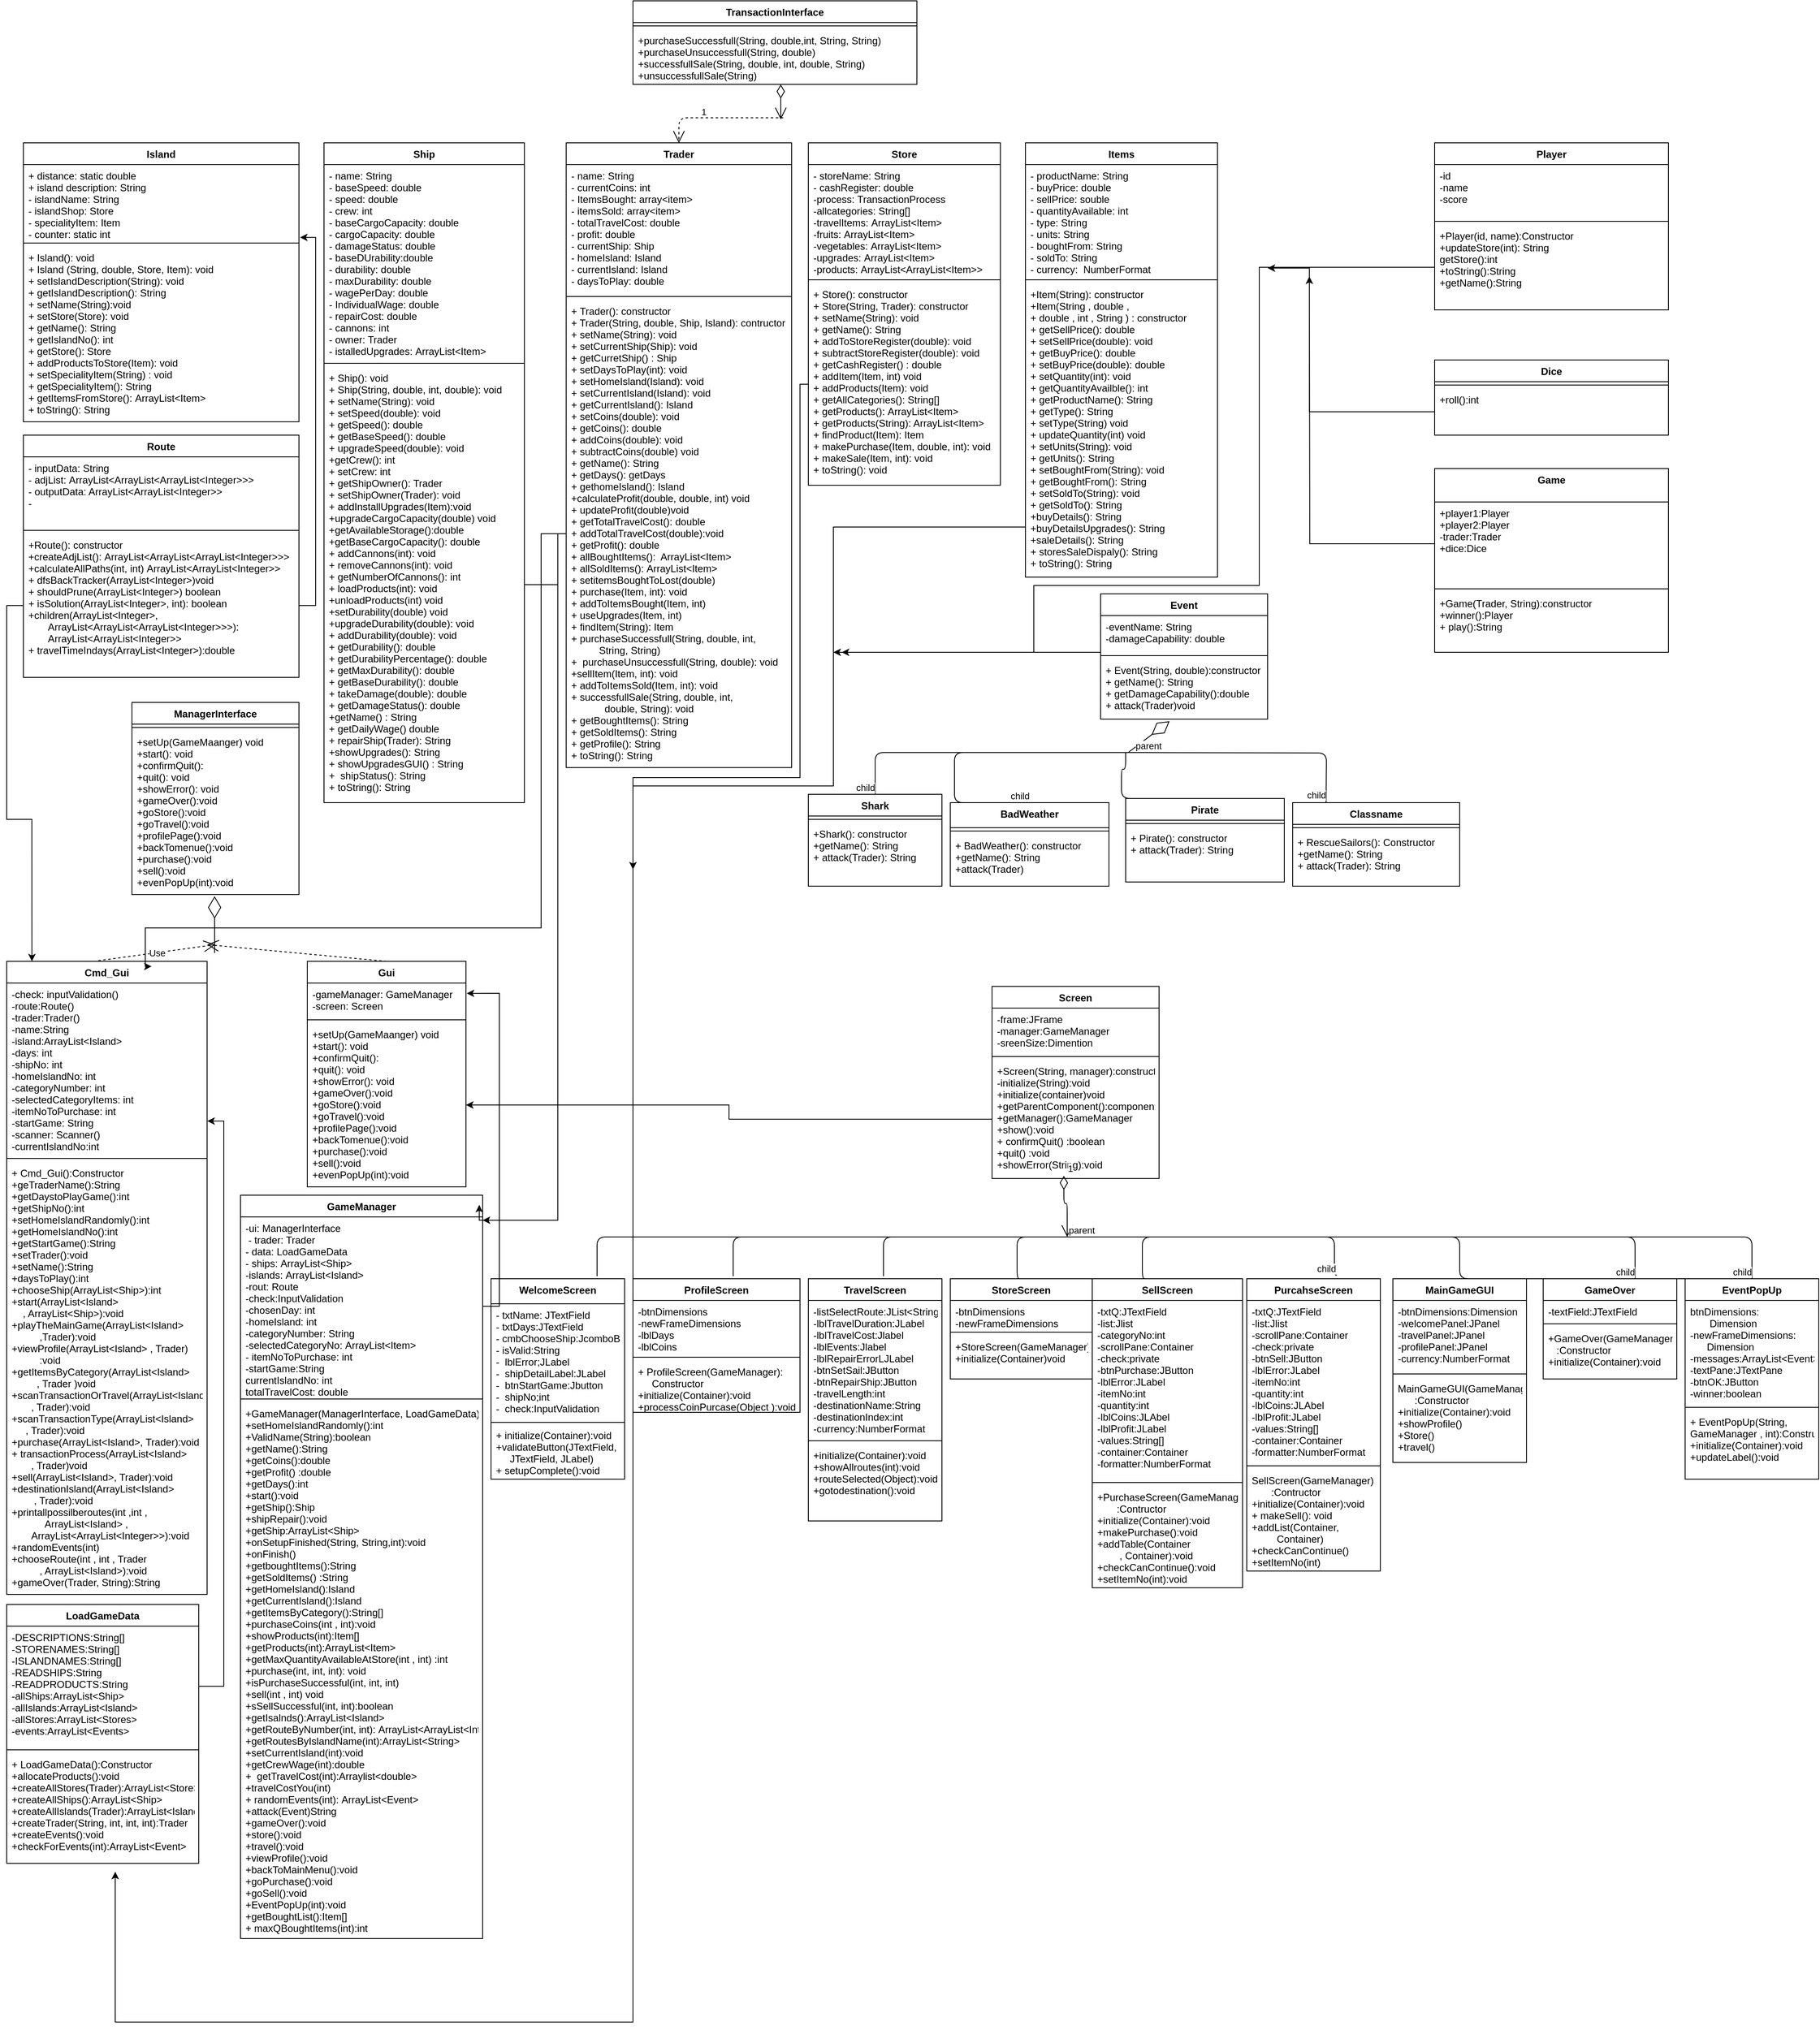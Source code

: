 <mxfile version="14.7.1" type="device"><diagram id="Uxs5dFDYE3vZf1aRm2PQ" name="Page-1"><mxGraphModel dx="2088" dy="1192" grid="1" gridSize="10" guides="1" tooltips="1" connect="1" arrows="0" fold="1" page="1" pageScale="1" pageWidth="1654" pageHeight="1169" math="0" shadow="0"><root><mxCell id="0"/><mxCell id="1" parent="0"/><mxCell id="Xtnt7EYKmV0R-FZD2zf4-5" value="Island" style="swimlane;fontStyle=1;align=center;verticalAlign=top;childLayout=stackLayout;horizontal=1;startSize=26;horizontalStack=0;resizeParent=1;resizeParentMax=0;resizeLast=0;collapsible=1;marginBottom=0;" parent="1" vertex="1"><mxGeometry x="30" y="200" width="330" height="334" as="geometry"/></mxCell><mxCell id="Xtnt7EYKmV0R-FZD2zf4-6" value="+ distance: static double&#10;+ island description: String&#10;- islandName: String&#10;- islandShop: Store&#10;- specialityItem: Item&#10;- counter: static int " style="text;strokeColor=none;fillColor=none;align=left;verticalAlign=top;spacingLeft=4;spacingRight=4;overflow=hidden;rotatable=0;points=[[0,0.5],[1,0.5]];portConstraint=eastwest;" parent="Xtnt7EYKmV0R-FZD2zf4-5" vertex="1"><mxGeometry y="26" width="330" height="90" as="geometry"/></mxCell><mxCell id="Xtnt7EYKmV0R-FZD2zf4-7" value="" style="line;strokeWidth=1;fillColor=none;align=left;verticalAlign=middle;spacingTop=-1;spacingLeft=3;spacingRight=3;rotatable=0;labelPosition=right;points=[];portConstraint=eastwest;" parent="Xtnt7EYKmV0R-FZD2zf4-5" vertex="1"><mxGeometry y="116" width="330" height="8" as="geometry"/></mxCell><mxCell id="Xtnt7EYKmV0R-FZD2zf4-8" value="+ Island(): void&#10;+ Island (String, double, Store, Item): void&#10;+ setIslandDescription(String): void&#10;+ getIslandDescription(): String&#10;+ setName(String):void&#10;+ setStore(Store): void&#10;+ getName(): String&#10;+ getIslandNo(): int&#10;+ getStore(): Store&#10;+ addProductsToStore(Item): void&#10;+ setSpecialityItem(String) : void&#10;+ getSpecialityItem(): String&#10;+ getItemsFromStore(): ArrayList&lt;Item&gt;&#10;+ toString(): String&#10;" style="text;strokeColor=none;fillColor=none;align=left;verticalAlign=top;spacingLeft=4;spacingRight=4;overflow=hidden;rotatable=0;points=[[0,0.5],[1,0.5]];portConstraint=eastwest;" parent="Xtnt7EYKmV0R-FZD2zf4-5" vertex="1"><mxGeometry y="124" width="330" height="210" as="geometry"/></mxCell><mxCell id="Xtnt7EYKmV0R-FZD2zf4-17" value="Trader" style="swimlane;fontStyle=1;align=center;verticalAlign=top;childLayout=stackLayout;horizontal=1;startSize=26;horizontalStack=0;resizeParent=1;resizeParentMax=0;resizeLast=0;collapsible=1;marginBottom=0;" parent="1" vertex="1"><mxGeometry x="680" y="200" width="270" height="748" as="geometry"/></mxCell><mxCell id="Xtnt7EYKmV0R-FZD2zf4-18" value="- name: String&#10;- currentCoins: int&#10;- ItemsBought: array&lt;item&gt;&#10;- itemsSold: array&lt;item&gt;&#10;- totalTravelCost: double&#10;- profit: double&#10;- currentShip: Ship&#10;- homeIsland: Island&#10;- currentIsland: Island&#10;- daysToPlay: double" style="text;strokeColor=none;fillColor=none;align=left;verticalAlign=top;spacingLeft=4;spacingRight=4;overflow=hidden;rotatable=0;points=[[0,0.5],[1,0.5]];portConstraint=eastwest;" parent="Xtnt7EYKmV0R-FZD2zf4-17" vertex="1"><mxGeometry y="26" width="270" height="154" as="geometry"/></mxCell><mxCell id="Xtnt7EYKmV0R-FZD2zf4-19" value="" style="line;strokeWidth=1;fillColor=none;align=left;verticalAlign=middle;spacingTop=-1;spacingLeft=3;spacingRight=3;rotatable=0;labelPosition=right;points=[];portConstraint=eastwest;" parent="Xtnt7EYKmV0R-FZD2zf4-17" vertex="1"><mxGeometry y="180" width="270" height="8" as="geometry"/></mxCell><mxCell id="Xtnt7EYKmV0R-FZD2zf4-20" value="+ Trader(): constructor&#10;+ Trader(String, double, Ship, Island): contructor&#10;+ setName(String): void&#10;+ setCurrentShip(Ship): void&#10;+ getCurretShip() : Ship&#10;+ setDaysToPlay(int): void&#10;+ setHomeIsland(Island): void&#10;+ setCurrentIsland(Island): void&#10;+ getCurrentIsland(): Island&#10;+ setCoins(double): void&#10;+ getCoins(): double&#10;+ addCoins(double): void&#10;+ subtractCoins(double) void&#10;+ getName(): String&#10;+ getDays(): getDays&#10;+ gethomeIsland(): Island&#10;+calculateProfit(double, double, int) void&#10;+ updateProfit(double)void&#10;+ getTotalTravelCost(): double&#10;+ addTotalTravelCost(double):void&#10;+ getProfit(): double&#10;+ allBoughtItems():  ArrayList&lt;Item&gt;&#10;+ allSoldItems(): ArrayList&lt;Item&gt;&#10;+ setitemsBoughtToLost(double)&#10;+ purchase(Item, int): void&#10;+ addToItemsBought(Item, int)&#10;+ useUpgrades(Item, int)&#10;+ findItem(String): Item&#10;+ purchaseSuccessfull(String, double, int,&#10;          String, String)&#10;+  purchaseUnsuccessfull(String, double): void&#10;+sellItem(Item, int): void&#10;+ addToItemsSold(Item, int): void&#10;+ successfullSale(String, double, int, &#10;            double, String): void&#10;+ getBoughtItems(): String&#10;+ getSoldItems(): String&#10;+ getProfile(): String&#10;+ toString(): String" style="text;strokeColor=none;fillColor=none;align=left;verticalAlign=top;spacingLeft=4;spacingRight=4;overflow=hidden;rotatable=0;points=[[0,0.5],[1,0.5]];portConstraint=eastwest;" parent="Xtnt7EYKmV0R-FZD2zf4-17" vertex="1"><mxGeometry y="188" width="270" height="560" as="geometry"/></mxCell><mxCell id="Xtnt7EYKmV0R-FZD2zf4-29" value="Store" style="swimlane;fontStyle=1;align=center;verticalAlign=top;childLayout=stackLayout;horizontal=1;startSize=26;horizontalStack=0;resizeParent=1;resizeParentMax=0;resizeLast=0;collapsible=1;marginBottom=0;" parent="1" vertex="1"><mxGeometry x="970" y="200" width="230" height="410" as="geometry"/></mxCell><mxCell id="Xtnt7EYKmV0R-FZD2zf4-30" value="- storeName: String&#10;- cashRegister: double&#10;-process: TransactionProcess&#10;-allcategories: String[]&#10;-travelItems: ArrayList&lt;Item&gt;&#10;-fruits: ArrayList&lt;Item&gt;&#10;-vegetables: ArrayList&lt;Item&gt;&#10;-upgrades: ArrayList&lt;Item&gt;&#10;-products: ArrayList&lt;ArrayList&lt;Item&gt;&gt; " style="text;strokeColor=none;fillColor=none;align=left;verticalAlign=top;spacingLeft=4;spacingRight=4;overflow=hidden;rotatable=0;points=[[0,0.5],[1,0.5]];portConstraint=eastwest;" parent="Xtnt7EYKmV0R-FZD2zf4-29" vertex="1"><mxGeometry y="26" width="230" height="134" as="geometry"/></mxCell><mxCell id="Xtnt7EYKmV0R-FZD2zf4-31" value="" style="line;strokeWidth=1;fillColor=none;align=left;verticalAlign=middle;spacingTop=-1;spacingLeft=3;spacingRight=3;rotatable=0;labelPosition=right;points=[];portConstraint=eastwest;" parent="Xtnt7EYKmV0R-FZD2zf4-29" vertex="1"><mxGeometry y="160" width="230" height="8" as="geometry"/></mxCell><mxCell id="Xtnt7EYKmV0R-FZD2zf4-32" value="+ Store(): constructor&#10;+ Store(String, Trader): constructor&#10;+ setName(String): void&#10;+ getName(): String&#10;+ addToStoreRegister(double): void&#10;+ subtractStoreRegister(double): void&#10;+ getCashRegister() : double&#10;+ addItem(Item, int) void &#10;+ addProducts(Item): void&#10;+ getAllCategories(): String[]&#10;+ getProducts(): ArrayList&lt;Item&gt;&#10;+ getProducts(String): ArrayList&lt;Item&gt;&#10;+ findProduct(Item): Item&#10;+ makePurchase(Item, double, int): void&#10;+ makeSale(Item, int): void&#10;+ toString(): void" style="text;strokeColor=none;fillColor=none;align=left;verticalAlign=top;spacingLeft=4;spacingRight=4;overflow=hidden;rotatable=0;points=[[0,0.5],[1,0.5]];portConstraint=eastwest;" parent="Xtnt7EYKmV0R-FZD2zf4-29" vertex="1"><mxGeometry y="168" width="230" height="242" as="geometry"/></mxCell><mxCell id="Xtnt7EYKmV0R-FZD2zf4-33" value="Route" style="swimlane;fontStyle=1;align=center;verticalAlign=top;childLayout=stackLayout;horizontal=1;startSize=26;horizontalStack=0;resizeParent=1;resizeParentMax=0;resizeLast=0;collapsible=1;marginBottom=0;" parent="1" vertex="1"><mxGeometry x="30" y="550" width="330" height="290" as="geometry"/></mxCell><mxCell id="Xtnt7EYKmV0R-FZD2zf4-34" value="- inputData: String&#10;- adjList: ArrayList&lt;ArrayList&lt;ArrayList&lt;Integer&gt;&gt;&gt;&#10;- outputData: ArrayList&lt;ArrayList&lt;Integer&gt;&gt; &#10;-" style="text;strokeColor=none;fillColor=none;align=left;verticalAlign=top;spacingLeft=4;spacingRight=4;overflow=hidden;rotatable=0;points=[[0,0.5],[1,0.5]];portConstraint=eastwest;" parent="Xtnt7EYKmV0R-FZD2zf4-33" vertex="1"><mxGeometry y="26" width="330" height="84" as="geometry"/></mxCell><mxCell id="Xtnt7EYKmV0R-FZD2zf4-35" value="" style="line;strokeWidth=1;fillColor=none;align=left;verticalAlign=middle;spacingTop=-1;spacingLeft=3;spacingRight=3;rotatable=0;labelPosition=right;points=[];portConstraint=eastwest;" parent="Xtnt7EYKmV0R-FZD2zf4-33" vertex="1"><mxGeometry y="110" width="330" height="8" as="geometry"/></mxCell><mxCell id="Xtnt7EYKmV0R-FZD2zf4-36" value="+Route(): constructor&#10;+createAdjList(): ArrayList&lt;ArrayList&lt;ArrayList&lt;Integer&gt;&gt;&gt;&#10;+calculateAllPaths(int, int) ArrayList&lt;ArrayList&lt;Integer&gt;&gt;&#10;+ dfsBackTracker(ArrayList&lt;Integer&gt;)void&#10;+ shouldPrune(ArrayList&lt;Integer&gt;) boolean&#10;+ isSolution(ArrayList&lt;Integer&gt;, int): boolean&#10;+children(ArrayList&lt;Integer&gt;, &#10;       ArrayList&lt;ArrayList&lt;ArrayList&lt;Integer&gt;&gt;&gt;):&#10;       ArrayList&lt;ArrayList&lt;Integer&gt;&gt;&#10;+ travelTimeIndays(ArrayList&lt;Integer&gt;):double&#10;" style="text;strokeColor=none;fillColor=none;align=left;verticalAlign=top;spacingLeft=4;spacingRight=4;overflow=hidden;rotatable=0;points=[[0,0.5],[1,0.5]];portConstraint=eastwest;" parent="Xtnt7EYKmV0R-FZD2zf4-33" vertex="1"><mxGeometry y="118" width="330" height="172" as="geometry"/></mxCell><mxCell id="Xtnt7EYKmV0R-FZD2zf4-37" value="Event" style="swimlane;fontStyle=1;align=center;verticalAlign=top;childLayout=stackLayout;horizontal=1;startSize=26;horizontalStack=0;resizeParent=1;resizeParentMax=0;resizeLast=0;collapsible=1;marginBottom=0;" parent="1" vertex="1"><mxGeometry x="1320" y="740" width="200" height="150" as="geometry"/></mxCell><mxCell id="Xtnt7EYKmV0R-FZD2zf4-38" value="-eventName: String&#10;-damageCapability: double" style="text;strokeColor=none;fillColor=none;align=left;verticalAlign=top;spacingLeft=4;spacingRight=4;overflow=hidden;rotatable=0;points=[[0,0.5],[1,0.5]];portConstraint=eastwest;" parent="Xtnt7EYKmV0R-FZD2zf4-37" vertex="1"><mxGeometry y="26" width="200" height="44" as="geometry"/></mxCell><mxCell id="Xtnt7EYKmV0R-FZD2zf4-39" value="" style="line;strokeWidth=1;fillColor=none;align=left;verticalAlign=middle;spacingTop=-1;spacingLeft=3;spacingRight=3;rotatable=0;labelPosition=right;points=[];portConstraint=eastwest;" parent="Xtnt7EYKmV0R-FZD2zf4-37" vertex="1"><mxGeometry y="70" width="200" height="8" as="geometry"/></mxCell><mxCell id="Xtnt7EYKmV0R-FZD2zf4-40" value="+ Event(String, double):constructor&#10;+ getName(): String &#10;+ getDamageCapability():double&#10;+ attack(Trader)void" style="text;strokeColor=none;fillColor=none;align=left;verticalAlign=top;spacingLeft=4;spacingRight=4;overflow=hidden;rotatable=0;points=[[0,0.5],[1,0.5]];portConstraint=eastwest;" parent="Xtnt7EYKmV0R-FZD2zf4-37" vertex="1"><mxGeometry y="78" width="200" height="72" as="geometry"/></mxCell><mxCell id="Xtnt7EYKmV0R-FZD2zf4-9" value="Ship" style="swimlane;fontStyle=1;align=center;verticalAlign=top;childLayout=stackLayout;horizontal=1;startSize=26;horizontalStack=0;resizeParent=1;resizeParentMax=0;resizeLast=0;collapsible=1;marginBottom=0;" parent="1" vertex="1"><mxGeometry x="390" y="200" width="240" height="790" as="geometry"><mxRectangle y="150" width="220" height="26" as="alternateBounds"/></mxGeometry></mxCell><mxCell id="Xtnt7EYKmV0R-FZD2zf4-10" value="- name: String&#10;- baseSpeed: double&#10;- speed: double&#10;- crew: int&#10;- baseCargoCapacity: double&#10;- cargoCapacity: double&#10;- damageStatus: double&#10;- baseDUrability:double&#10;- durability: double&#10;- maxDurability: double&#10;- wagePerDay: double&#10;- IndividualWage: double&#10;- repairCost: double&#10;- cannons: int&#10;- owner: Trader&#10;- istalledUpgrades: ArrayList&lt;Item&gt;&#10;&#10;&#10;" style="text;strokeColor=none;fillColor=none;align=left;verticalAlign=top;spacingLeft=4;spacingRight=4;overflow=hidden;rotatable=0;points=[[0,0.5],[1,0.5]];portConstraint=eastwest;" parent="Xtnt7EYKmV0R-FZD2zf4-9" vertex="1"><mxGeometry y="26" width="240" height="234" as="geometry"/></mxCell><mxCell id="Xtnt7EYKmV0R-FZD2zf4-11" value="" style="line;strokeWidth=1;fillColor=none;align=left;verticalAlign=middle;spacingTop=-1;spacingLeft=3;spacingRight=3;rotatable=0;labelPosition=right;points=[];portConstraint=eastwest;" parent="Xtnt7EYKmV0R-FZD2zf4-9" vertex="1"><mxGeometry y="260" width="240" height="8" as="geometry"/></mxCell><mxCell id="Xtnt7EYKmV0R-FZD2zf4-12" value="+ Ship(): void&#10;+ Ship(String, double, int, double): void&#10;+ setName(String): void&#10;+ setSpeed(double): void&#10;+ getSpeed(): double&#10;+ getBaseSpeed(): double&#10;+ upgradeSpeed(double): void&#10;+getCrew(): int&#10;+ setCrew: int&#10;+ getShipOwner(): Trader&#10;+ setShipOwner(Trader): void&#10;+ addInstallUpgrades(Item):void&#10;+upgradeCargoCapacity(double) void&#10;+getAvailableStorage():double&#10;+getBaseCargoCapacity(): double&#10;+ addCannons(int): void&#10;+ removeCannons(int): void&#10;+ getNumberOfCannons(): int&#10;+ loadProducts(int): void&#10;+unloadProducts(int) void&#10;+setDurability(double) void&#10;+upgradeDurability(double): void&#10;+ addDurability(double): void&#10;+ getDurability(): double&#10;+ getDurabilityPercentage(): double&#10;+ getMaxDurability(): double&#10;+ getBaseDurability(): double&#10;+ takeDamage(double): double&#10;+ getDamageStatus(): double&#10;+getName() : String&#10;+ getDailyWage() double&#10;+ repairShip(Trader): String&#10;+showUpgrades(): String&#10;+ showUpgradesGUI() : String&#10;+  shipStatus(): String&#10;+ toString(): String" style="text;strokeColor=none;fillColor=none;align=left;verticalAlign=top;spacingLeft=4;spacingRight=4;overflow=hidden;rotatable=0;points=[[0,0.5],[1,0.5]];portConstraint=eastwest;" parent="Xtnt7EYKmV0R-FZD2zf4-9" vertex="1"><mxGeometry y="268" width="240" height="522" as="geometry"/></mxCell><mxCell id="IFNhYvmo-iexcX8YgdNJ-2" value="BadWeather" style="swimlane;fontStyle=1;align=center;verticalAlign=top;childLayout=stackLayout;horizontal=1;startSize=30;horizontalStack=0;resizeParent=1;resizeParentMax=0;resizeLast=0;collapsible=1;marginBottom=0;" parent="1" vertex="1"><mxGeometry x="1140" y="990" width="190" height="100" as="geometry"/></mxCell><mxCell id="IFNhYvmo-iexcX8YgdNJ-4" value="" style="line;strokeWidth=1;fillColor=none;align=left;verticalAlign=middle;spacingTop=-1;spacingLeft=3;spacingRight=3;rotatable=0;labelPosition=right;points=[];portConstraint=eastwest;" parent="IFNhYvmo-iexcX8YgdNJ-2" vertex="1"><mxGeometry y="30" width="190" height="8" as="geometry"/></mxCell><mxCell id="IFNhYvmo-iexcX8YgdNJ-5" value="+ BadWeather(): constructor&#10;+getName(): String&#10;+attack(Trader)&#10;" style="text;strokeColor=none;fillColor=none;align=left;verticalAlign=top;spacingLeft=4;spacingRight=4;overflow=hidden;rotatable=0;points=[[0,0.5],[1,0.5]];portConstraint=eastwest;" parent="IFNhYvmo-iexcX8YgdNJ-2" vertex="1"><mxGeometry y="38" width="190" height="62" as="geometry"/></mxCell><mxCell id="IFNhYvmo-iexcX8YgdNJ-6" value="" style="endArrow=diamondThin;endFill=0;endSize=24;html=1;entryX=0.413;entryY=1.035;entryDx=0;entryDy=0;entryPerimeter=0;" parent="1" target="Xtnt7EYKmV0R-FZD2zf4-40" edge="1"><mxGeometry width="160" relative="1" as="geometry"><mxPoint x="1353" y="930" as="sourcePoint"/><mxPoint x="1230" y="1270" as="targetPoint"/><Array as="points"><mxPoint x="1353" y="930"/></Array></mxGeometry></mxCell><mxCell id="IFNhYvmo-iexcX8YgdNJ-7" value="Pirate" style="swimlane;fontStyle=1;align=center;verticalAlign=top;childLayout=stackLayout;horizontal=1;startSize=26;horizontalStack=0;resizeParent=1;resizeParentMax=0;resizeLast=0;collapsible=1;marginBottom=0;" parent="1" vertex="1"><mxGeometry x="1350" y="985" width="190" height="100" as="geometry"/></mxCell><mxCell id="IFNhYvmo-iexcX8YgdNJ-9" value="" style="line;strokeWidth=1;fillColor=none;align=left;verticalAlign=middle;spacingTop=-1;spacingLeft=3;spacingRight=3;rotatable=0;labelPosition=right;points=[];portConstraint=eastwest;" parent="IFNhYvmo-iexcX8YgdNJ-7" vertex="1"><mxGeometry y="26" width="190" height="8" as="geometry"/></mxCell><mxCell id="IFNhYvmo-iexcX8YgdNJ-10" value="+ Pirate(): constructor&#10;+ attack(Trader): String&#10;" style="text;strokeColor=none;fillColor=none;align=left;verticalAlign=top;spacingLeft=4;spacingRight=4;overflow=hidden;rotatable=0;points=[[0,0.5],[1,0.5]];portConstraint=eastwest;" parent="IFNhYvmo-iexcX8YgdNJ-7" vertex="1"><mxGeometry y="34" width="190" height="66" as="geometry"/></mxCell><mxCell id="IFNhYvmo-iexcX8YgdNJ-12" value="" style="endArrow=none;html=1;edgeStyle=orthogonalEdgeStyle;entryX=0.5;entryY=0;entryDx=0;entryDy=0;" parent="1" target="IFNhYvmo-iexcX8YgdNJ-7" edge="1"><mxGeometry relative="1" as="geometry"><mxPoint x="1350" y="930" as="sourcePoint"/><mxPoint x="1380" y="1290" as="targetPoint"/><Array as="points"><mxPoint x="1350" y="950"/><mxPoint x="1345" y="950"/><mxPoint x="1345" y="985"/></Array></mxGeometry></mxCell><mxCell id="IFNhYvmo-iexcX8YgdNJ-15" value="Shark" style="swimlane;fontStyle=1;align=center;verticalAlign=top;childLayout=stackLayout;horizontal=1;startSize=26;horizontalStack=0;resizeParent=1;resizeParentMax=0;resizeLast=0;collapsible=1;marginBottom=0;" parent="1" vertex="1"><mxGeometry x="970" y="980" width="160" height="110" as="geometry"/></mxCell><mxCell id="IFNhYvmo-iexcX8YgdNJ-17" value="" style="line;strokeWidth=1;fillColor=none;align=left;verticalAlign=middle;spacingTop=-1;spacingLeft=3;spacingRight=3;rotatable=0;labelPosition=right;points=[];portConstraint=eastwest;" parent="IFNhYvmo-iexcX8YgdNJ-15" vertex="1"><mxGeometry y="26" width="160" height="8" as="geometry"/></mxCell><mxCell id="IFNhYvmo-iexcX8YgdNJ-18" value="+Shark(): constructor&#10;+getName(): String&#10;+ attack(Trader): String" style="text;strokeColor=none;fillColor=none;align=left;verticalAlign=top;spacingLeft=4;spacingRight=4;overflow=hidden;rotatable=0;points=[[0,0.5],[1,0.5]];portConstraint=eastwest;" parent="IFNhYvmo-iexcX8YgdNJ-15" vertex="1"><mxGeometry y="34" width="160" height="76" as="geometry"/></mxCell><mxCell id="IFNhYvmo-iexcX8YgdNJ-19" value="" style="endArrow=none;html=1;edgeStyle=orthogonalEdgeStyle;entryX=0.5;entryY=0;entryDx=0;entryDy=0;" parent="1" target="IFNhYvmo-iexcX8YgdNJ-15" edge="1"><mxGeometry relative="1" as="geometry"><mxPoint x="1370" y="930" as="sourcePoint"/><mxPoint x="1560" y="1320" as="targetPoint"/><Array as="points"><mxPoint x="1050" y="930"/></Array></mxGeometry></mxCell><mxCell id="IFNhYvmo-iexcX8YgdNJ-21" value="child" style="edgeLabel;resizable=0;html=1;align=right;verticalAlign=bottom;" parent="IFNhYvmo-iexcX8YgdNJ-19" connectable="0" vertex="1"><mxGeometry x="1" relative="1" as="geometry"/></mxCell><mxCell id="IFNhYvmo-iexcX8YgdNJ-22" value="Classname" style="swimlane;fontStyle=1;align=center;verticalAlign=top;childLayout=stackLayout;horizontal=1;startSize=26;horizontalStack=0;resizeParent=1;resizeParentMax=0;resizeLast=0;collapsible=1;marginBottom=0;" parent="1" vertex="1"><mxGeometry x="1550" y="990" width="200" height="100" as="geometry"/></mxCell><mxCell id="IFNhYvmo-iexcX8YgdNJ-24" value="" style="line;strokeWidth=1;fillColor=none;align=left;verticalAlign=middle;spacingTop=-1;spacingLeft=3;spacingRight=3;rotatable=0;labelPosition=right;points=[];portConstraint=eastwest;" parent="IFNhYvmo-iexcX8YgdNJ-22" vertex="1"><mxGeometry y="26" width="200" height="8" as="geometry"/></mxCell><mxCell id="IFNhYvmo-iexcX8YgdNJ-25" value="+ RescueSailors(): Constructor&#10;+getName(): String&#10;+ attack(Trader): String" style="text;strokeColor=none;fillColor=none;align=left;verticalAlign=top;spacingLeft=4;spacingRight=4;overflow=hidden;rotatable=0;points=[[0,0.5],[1,0.5]];portConstraint=eastwest;" parent="IFNhYvmo-iexcX8YgdNJ-22" vertex="1"><mxGeometry y="34" width="200" height="66" as="geometry"/></mxCell><mxCell id="IFNhYvmo-iexcX8YgdNJ-27" value="" style="endArrow=none;html=1;edgeStyle=orthogonalEdgeStyle;entryX=0.5;entryY=0;entryDx=0;entryDy=0;" parent="1" target="IFNhYvmo-iexcX8YgdNJ-2" edge="1"><mxGeometry relative="1" as="geometry"><mxPoint x="1350" y="930" as="sourcePoint"/><mxPoint x="1210" y="1330" as="targetPoint"/><Array as="points"><mxPoint x="1145" y="930"/></Array></mxGeometry></mxCell><mxCell id="IFNhYvmo-iexcX8YgdNJ-28" value="parent" style="edgeLabel;resizable=0;html=1;align=left;verticalAlign=bottom;" parent="IFNhYvmo-iexcX8YgdNJ-27" connectable="0" vertex="1"><mxGeometry x="-1" relative="1" as="geometry"><mxPoint x="10" as="offset"/></mxGeometry></mxCell><mxCell id="IFNhYvmo-iexcX8YgdNJ-29" value="child" style="edgeLabel;resizable=0;html=1;align=right;verticalAlign=bottom;" parent="IFNhYvmo-iexcX8YgdNJ-27" connectable="0" vertex="1"><mxGeometry x="1" relative="1" as="geometry"/></mxCell><mxCell id="IFNhYvmo-iexcX8YgdNJ-30" value="" style="endArrow=none;html=1;edgeStyle=orthogonalEdgeStyle;" parent="1" edge="1"><mxGeometry relative="1" as="geometry"><mxPoint x="1370" y="930" as="sourcePoint"/><mxPoint x="1590" y="990" as="targetPoint"/></mxGeometry></mxCell><mxCell id="IFNhYvmo-iexcX8YgdNJ-32" value="child" style="edgeLabel;resizable=0;html=1;align=right;verticalAlign=bottom;" parent="IFNhYvmo-iexcX8YgdNJ-30" connectable="0" vertex="1"><mxGeometry x="1" relative="1" as="geometry"/></mxCell><mxCell id="Xtnt7EYKmV0R-FZD2zf4-21" value="Items" style="swimlane;fontStyle=1;align=center;verticalAlign=top;childLayout=stackLayout;horizontal=1;startSize=26;horizontalStack=0;resizeParent=1;resizeParentMax=0;resizeLast=0;collapsible=1;marginBottom=0;" parent="1" vertex="1"><mxGeometry x="1230" y="200" width="230" height="520" as="geometry"/></mxCell><mxCell id="Xtnt7EYKmV0R-FZD2zf4-22" value="- productName: String&#10;- buyPrice: double&#10;- sellPrice: souble&#10;- quantityAvailable: int&#10;- type: String&#10;- units: String&#10;- boughtFrom: String&#10;- soldTo: String&#10;- currency: &#9;NumberFormat&#10;&#9;" style="text;strokeColor=none;fillColor=none;align=left;verticalAlign=top;spacingLeft=4;spacingRight=4;overflow=hidden;rotatable=0;points=[[0,0.5],[1,0.5]];portConstraint=eastwest;" parent="Xtnt7EYKmV0R-FZD2zf4-21" vertex="1"><mxGeometry y="26" width="230" height="134" as="geometry"/></mxCell><mxCell id="Xtnt7EYKmV0R-FZD2zf4-23" value="" style="line;strokeWidth=1;fillColor=none;align=left;verticalAlign=middle;spacingTop=-1;spacingLeft=3;spacingRight=3;rotatable=0;labelPosition=right;points=[];portConstraint=eastwest;" parent="Xtnt7EYKmV0R-FZD2zf4-21" vertex="1"><mxGeometry y="160" width="230" height="8" as="geometry"/></mxCell><mxCell id="Xtnt7EYKmV0R-FZD2zf4-24" value="+Item(String): constructor&#10;+Item(String , double ,&#10;+ double , int , String ) : constructor&#10;+ getSellPrice(): double&#10;+ setSellPrice(double): void&#10;+ getBuyPrice(): double&#10;+ setBuyPrice(double): double&#10;+ setQuantity(int): void&#10;+ getQuantityAvailble(): int&#10;+ getProductName(): String&#10;+ getType(): String&#10;+ setType(String) void&#10;+ updateQuantity(int) void&#10;+ setUnits(String): void&#10;+ getUnits(): String&#10;+ setBoughtFrom(String): void&#10;+ getBoughtFrom(): String&#10;+ setSoldTo(String): void&#10;+ getSoldTo(): String&#10;+buyDetails(): String&#10;+buyDetailsUpgrades(): String&#10;+saleDetails(): String&#10;+ storesSaleDispaly(): String&#10;+ toString(): String " style="text;strokeColor=none;fillColor=none;align=left;verticalAlign=top;spacingLeft=4;spacingRight=4;overflow=hidden;rotatable=0;points=[[0,0.5],[1,0.5]];portConstraint=eastwest;" parent="Xtnt7EYKmV0R-FZD2zf4-21" vertex="1"><mxGeometry y="168" width="230" height="352" as="geometry"/></mxCell><mxCell id="IFNhYvmo-iexcX8YgdNJ-34" value="TransactionInterface" style="swimlane;fontStyle=1;align=center;verticalAlign=top;childLayout=stackLayout;horizontal=1;startSize=26;horizontalStack=0;resizeParent=1;resizeParentMax=0;resizeLast=0;collapsible=1;marginBottom=0;" parent="1" vertex="1"><mxGeometry x="760" y="30" width="340" height="100" as="geometry"/></mxCell><mxCell id="IFNhYvmo-iexcX8YgdNJ-36" value="" style="line;strokeWidth=1;fillColor=none;align=left;verticalAlign=middle;spacingTop=-1;spacingLeft=3;spacingRight=3;rotatable=0;labelPosition=right;points=[];portConstraint=eastwest;" parent="IFNhYvmo-iexcX8YgdNJ-34" vertex="1"><mxGeometry y="26" width="340" height="8" as="geometry"/></mxCell><mxCell id="IFNhYvmo-iexcX8YgdNJ-37" value="+purchaseSuccessfull(String, double,int, String, String)&#10;+purchaseUnsuccessfull(String, double)&#10;+successfullSale(String, double, int, double, String)&#10;+unsuccessfullSale(String)" style="text;strokeColor=none;fillColor=none;align=left;verticalAlign=top;spacingLeft=4;spacingRight=4;overflow=hidden;rotatable=0;points=[[0,0.5],[1,0.5]];portConstraint=eastwest;" parent="IFNhYvmo-iexcX8YgdNJ-34" vertex="1"><mxGeometry y="34" width="340" height="66" as="geometry"/></mxCell><mxCell id="IFNhYvmo-iexcX8YgdNJ-41" value="1" style="endArrow=open;html=1;endSize=12;startArrow=diamondThin;startSize=14;startFill=0;edgeStyle=orthogonalEdgeStyle;align=left;verticalAlign=bottom;" parent="IFNhYvmo-iexcX8YgdNJ-34" edge="1"><mxGeometry x="1" y="-97" relative="1" as="geometry"><mxPoint x="177" y="100" as="sourcePoint"/><mxPoint x="177" y="142" as="targetPoint"/><Array as="points"><mxPoint x="177" y="132"/><mxPoint x="177" y="132"/></Array><mxPoint as="offset"/></mxGeometry></mxCell><mxCell id="IFNhYvmo-iexcX8YgdNJ-43" value="" style="endArrow=open;endSize=12;dashed=1;html=1;entryX=0.5;entryY=0;entryDx=0;entryDy=0;" parent="1" target="Xtnt7EYKmV0R-FZD2zf4-17" edge="1"><mxGeometry x="0.351" y="-892" width="160" relative="1" as="geometry"><mxPoint x="940" y="170" as="sourcePoint"/><mxPoint x="810" y="180" as="targetPoint"/><Array as="points"><mxPoint x="815" y="170"/></Array><mxPoint x="837" y="-890" as="offset"/></mxGeometry></mxCell><mxCell id="IFNhYvmo-iexcX8YgdNJ-48" value="ManagerInterface" style="swimlane;fontStyle=1;align=center;verticalAlign=top;childLayout=stackLayout;horizontal=1;startSize=26;horizontalStack=0;resizeParent=1;resizeParentMax=0;resizeLast=0;collapsible=1;marginBottom=0;" parent="1" vertex="1"><mxGeometry x="160" y="870" width="200" height="230" as="geometry"/></mxCell><mxCell id="IFNhYvmo-iexcX8YgdNJ-50" value="" style="line;strokeWidth=1;fillColor=none;align=left;verticalAlign=middle;spacingTop=-1;spacingLeft=3;spacingRight=3;rotatable=0;labelPosition=right;points=[];portConstraint=eastwest;" parent="IFNhYvmo-iexcX8YgdNJ-48" vertex="1"><mxGeometry y="26" width="200" height="8" as="geometry"/></mxCell><mxCell id="IFNhYvmo-iexcX8YgdNJ-51" value="+setUp(GameMaanger) void&#10;+start(): void&#10;+confirmQuit():&#10;+quit(): void&#10;+showError(): void&#10;+gameOver():void&#10;+goStore():void&#10;+goTravel():void&#10;+profilePage():void&#10;+backTomenue():void&#10;+purchase():void&#10;+sell():void&#10;+evenPopUp(int):void &#10;" style="text;strokeColor=none;fillColor=none;align=left;verticalAlign=top;spacingLeft=4;spacingRight=4;overflow=hidden;rotatable=0;points=[[0,0.5],[1,0.5]];portConstraint=eastwest;" parent="IFNhYvmo-iexcX8YgdNJ-48" vertex="1"><mxGeometry y="34" width="200" height="196" as="geometry"/></mxCell><mxCell id="IFNhYvmo-iexcX8YgdNJ-52" value="" style="endArrow=diamondThin;endFill=0;endSize=24;html=1;entryX=0.495;entryY=1.01;entryDx=0;entryDy=0;entryPerimeter=0;" parent="1" target="IFNhYvmo-iexcX8YgdNJ-51" edge="1"><mxGeometry width="160" relative="1" as="geometry"><mxPoint x="259" y="1170" as="sourcePoint"/><mxPoint x="870" y="1500" as="targetPoint"/><Array as="points"/></mxGeometry></mxCell><mxCell id="IFNhYvmo-iexcX8YgdNJ-53" value="" style="endArrow=open;endSize=12;dashed=1;html=1;exitX=0.5;exitY=0;exitDx=0;exitDy=0;" parent="1" source="IFNhYvmo-iexcX8YgdNJ-57" edge="1"><mxGeometry width="160" relative="1" as="geometry"><mxPoint x="540" y="1560" as="sourcePoint"/><mxPoint x="250" y="1160" as="targetPoint"/><Array as="points"/><mxPoint as="offset"/></mxGeometry></mxCell><mxCell id="IFNhYvmo-iexcX8YgdNJ-57" value="Gui" style="swimlane;fontStyle=1;align=center;verticalAlign=top;childLayout=stackLayout;horizontal=1;startSize=26;horizontalStack=0;resizeParent=1;resizeParentMax=0;resizeLast=0;collapsible=1;marginBottom=0;" parent="1" vertex="1"><mxGeometry x="370" y="1180" width="190" height="270" as="geometry"/></mxCell><mxCell id="IFNhYvmo-iexcX8YgdNJ-58" value="-gameManager: GameManager&#10;-screen: Screen" style="text;strokeColor=none;fillColor=none;align=left;verticalAlign=top;spacingLeft=4;spacingRight=4;overflow=hidden;rotatable=0;points=[[0,0.5],[1,0.5]];portConstraint=eastwest;" parent="IFNhYvmo-iexcX8YgdNJ-57" vertex="1"><mxGeometry y="26" width="190" height="40" as="geometry"/></mxCell><mxCell id="IFNhYvmo-iexcX8YgdNJ-59" value="" style="line;strokeWidth=1;fillColor=none;align=left;verticalAlign=middle;spacingTop=-1;spacingLeft=3;spacingRight=3;rotatable=0;labelPosition=right;points=[];portConstraint=eastwest;" parent="IFNhYvmo-iexcX8YgdNJ-57" vertex="1"><mxGeometry y="66" width="190" height="8" as="geometry"/></mxCell><mxCell id="IFNhYvmo-iexcX8YgdNJ-56" value="+setUp(GameMaanger) void&#10;+start(): void&#10;+confirmQuit():&#10;+quit(): void&#10;+showError(): void&#10;+gameOver():void&#10;+goStore():void&#10;+goTravel():void&#10;+profilePage():void&#10;+backTomenue():void&#10;+purchase():void&#10;+sell():void&#10;+evenPopUp(int):void &#10;" style="text;strokeColor=none;fillColor=none;align=left;verticalAlign=top;spacingLeft=4;spacingRight=4;overflow=hidden;rotatable=0;points=[[0,0.5],[1,0.5]];portConstraint=eastwest;" parent="IFNhYvmo-iexcX8YgdNJ-57" vertex="1"><mxGeometry y="74" width="190" height="196" as="geometry"/></mxCell><mxCell id="IFNhYvmo-iexcX8YgdNJ-61" value="GameManager" style="swimlane;fontStyle=1;align=center;verticalAlign=top;childLayout=stackLayout;horizontal=1;startSize=26;horizontalStack=0;resizeParent=1;resizeParentMax=0;resizeLast=0;collapsible=1;marginBottom=0;" parent="1" vertex="1"><mxGeometry x="290" y="1460" width="290" height="890" as="geometry"/></mxCell><mxCell id="IFNhYvmo-iexcX8YgdNJ-62" value="-ui: ManagerInterface&#10; - trader: Trader&#10;- data: LoadGameData&#10;- ships: ArrayList&lt;Ship&gt;&#10;-islands: ArrayList&lt;Island&gt;&#10;-rout: Route&#10;-check:InputValidation&#10;-chosenDay: int&#10;-homeIsland: int&#10;-categoryNumber: String&#10;-selectedCategoryNo: ArrayList&lt;Item&gt;&#10;- itemNoToPurchase: int&#10;-startGame:String&#10;currentIslandNo: int&#10;totalTravelCost: double" style="text;strokeColor=none;fillColor=none;align=left;verticalAlign=top;spacingLeft=4;spacingRight=4;overflow=hidden;rotatable=0;points=[[0,0.5],[1,0.5]];portConstraint=eastwest;" parent="IFNhYvmo-iexcX8YgdNJ-61" vertex="1"><mxGeometry y="26" width="290" height="214" as="geometry"/></mxCell><mxCell id="IFNhYvmo-iexcX8YgdNJ-63" value="" style="line;strokeWidth=1;fillColor=none;align=left;verticalAlign=middle;spacingTop=-1;spacingLeft=3;spacingRight=3;rotatable=0;labelPosition=right;points=[];portConstraint=eastwest;" parent="IFNhYvmo-iexcX8YgdNJ-61" vertex="1"><mxGeometry y="240" width="290" height="8" as="geometry"/></mxCell><mxCell id="IFNhYvmo-iexcX8YgdNJ-64" value="+GameManager(ManagerInterface, LoadGameData) constructor&#10;+setHomeIslandRandomly():int&#10;+ValidName(String):boolean&#10;+getName():String&#10;+getCoins():double&#10;+getProfit() :double&#10;+getDays():int&#10;+start():void&#10;+getShip():Ship&#10;+shipRepair():void&#10;+getShip:ArrayList&lt;Ship&gt;&#10;+onSetupFinished(String, String,int):void&#10;+onFinish() &#10;+getboughtItems():String&#10;+getSoldItems() :String&#10;+getHomeIsland():Island&#10;+getCurrentIsland():Island&#10;+getItemsByCategory():String[]&#10;+purchaseCoins(int , int):void&#10;+showProducts(int):Item[]&#10;+getProducts(int):ArrayList&lt;Item&gt;&#10;+getMaxQuantityAvailableAtStore(int , int) :int&#10;+purchase(int, int, int): void&#10;+isPurchaseSuccessful(int, int, int)&#10;+sell(int , int) void&#10;+sSellSuccessful(int, int):boolean&#10;+getIsalnds():ArrayList&lt;Island&gt;&#10;+getRouteByNumber(int, int): ArrayList&lt;ArrayList&lt;Integer&gt;&gt;&#10;+getRoutesByIslandName(int):ArrayList&lt;String&gt;&#10;+setCurrentIsland(int):void&#10;+getCrewWage(int):double&#10;+  getTravelCost(int):Arraylist&lt;double&gt;&#10;+travelCostYou(int)&#10;+ randomEvents(int): ArrayList&lt;Event&gt; &#10;+attack(Event)String&#10;+gameOver():void&#10;+store():void&#10;+travel():void&#10;+viewProfile():void&#10;+backToMainMenu():void&#10;+goPurchase():void&#10;+goSell():void&#10;+EventPopUp(int):void&#10;+getBoughtList():Item[]&#10;+ maxQBoughtItems(int):int" style="text;strokeColor=none;fillColor=none;align=left;verticalAlign=top;spacingLeft=4;spacingRight=4;overflow=hidden;rotatable=0;points=[[0,0.5],[1,0.5]];portConstraint=eastwest;" parent="IFNhYvmo-iexcX8YgdNJ-61" vertex="1"><mxGeometry y="248" width="290" height="642" as="geometry"/></mxCell><mxCell id="IFNhYvmo-iexcX8YgdNJ-65" value="Screen" style="swimlane;fontStyle=1;align=center;verticalAlign=top;childLayout=stackLayout;horizontal=1;startSize=26;horizontalStack=0;resizeParent=1;resizeParentMax=0;resizeLast=0;collapsible=1;marginBottom=0;" parent="1" vertex="1"><mxGeometry x="1190" y="1210" width="200" height="230" as="geometry"/></mxCell><mxCell id="IFNhYvmo-iexcX8YgdNJ-66" value="-frame:JFrame&#10;-manager:GameManager&#10;-sreenSize:Dimention" style="text;strokeColor=none;fillColor=none;align=left;verticalAlign=top;spacingLeft=4;spacingRight=4;overflow=hidden;rotatable=0;points=[[0,0.5],[1,0.5]];portConstraint=eastwest;" parent="IFNhYvmo-iexcX8YgdNJ-65" vertex="1"><mxGeometry y="26" width="200" height="54" as="geometry"/></mxCell><mxCell id="IFNhYvmo-iexcX8YgdNJ-67" value="" style="line;strokeWidth=1;fillColor=none;align=left;verticalAlign=middle;spacingTop=-1;spacingLeft=3;spacingRight=3;rotatable=0;labelPosition=right;points=[];portConstraint=eastwest;" parent="IFNhYvmo-iexcX8YgdNJ-65" vertex="1"><mxGeometry y="80" width="200" height="8" as="geometry"/></mxCell><mxCell id="IFNhYvmo-iexcX8YgdNJ-68" value="+Screen(String, manager):constructor&#10;-initialize(String):void&#10;+initialize(container)void&#10;+getParentComponent():component&#10;+getManager():GameManager&#10;+show():void&#10;+ confirmQuit() :boolean&#10;+quit() :void&#10;+showError(String):void" style="text;strokeColor=none;fillColor=none;align=left;verticalAlign=top;spacingLeft=4;spacingRight=4;overflow=hidden;rotatable=0;points=[[0,0.5],[1,0.5]];portConstraint=eastwest;" parent="IFNhYvmo-iexcX8YgdNJ-65" vertex="1"><mxGeometry y="88" width="200" height="142" as="geometry"/></mxCell><mxCell id="IFNhYvmo-iexcX8YgdNJ-69" value="1" style="endArrow=open;html=1;endSize=12;startArrow=diamondThin;startSize=14;startFill=0;edgeStyle=orthogonalEdgeStyle;align=left;verticalAlign=bottom;exitX=0.43;exitY=0.977;exitDx=0;exitDy=0;exitPerimeter=0;" parent="1" source="IFNhYvmo-iexcX8YgdNJ-68" edge="1"><mxGeometry x="-1" y="3" relative="1" as="geometry"><mxPoint x="1240" y="1500" as="sourcePoint"/><mxPoint x="1280" y="1510" as="targetPoint"/><Array as="points"><mxPoint x="1276" y="1470"/><mxPoint x="1280" y="1470"/></Array></mxGeometry></mxCell><mxCell id="IFNhYvmo-iexcX8YgdNJ-70" value="TravelScreen" style="swimlane;fontStyle=1;align=center;verticalAlign=top;childLayout=stackLayout;horizontal=1;startSize=26;horizontalStack=0;resizeParent=1;resizeParentMax=0;resizeLast=0;collapsible=1;marginBottom=0;" parent="1" vertex="1"><mxGeometry x="970" y="1560" width="160" height="290" as="geometry"/></mxCell><mxCell id="IFNhYvmo-iexcX8YgdNJ-71" value="-listSelectRoute:JList&lt;String&gt;&#10;-lblTravelDuration:JLabel&#10;-lblTravelCost:Jlabel&#10;-lblEvents:Jlabel&#10;-lblRepairErrorLJLabel&#10;-btnSetSail:JButton&#10;-btnRepairShip:JButton&#10;-travelLength:int&#10;-destinationName:String&#10;-destinationIndex:int&#10;-currency:NumberFormat" style="text;strokeColor=none;fillColor=none;align=left;verticalAlign=top;spacingLeft=4;spacingRight=4;overflow=hidden;rotatable=0;points=[[0,0.5],[1,0.5]];portConstraint=eastwest;" parent="IFNhYvmo-iexcX8YgdNJ-70" vertex="1"><mxGeometry y="26" width="160" height="164" as="geometry"/></mxCell><mxCell id="IFNhYvmo-iexcX8YgdNJ-72" value="" style="line;strokeWidth=1;fillColor=none;align=left;verticalAlign=middle;spacingTop=-1;spacingLeft=3;spacingRight=3;rotatable=0;labelPosition=right;points=[];portConstraint=eastwest;" parent="IFNhYvmo-iexcX8YgdNJ-70" vertex="1"><mxGeometry y="190" width="160" height="8" as="geometry"/></mxCell><mxCell id="IFNhYvmo-iexcX8YgdNJ-73" value="+initialize(Container):void&#10;+showAllroutes(int):void&#10;+routeSelected(Object):void&#10;+gotodestination():void&#10;" style="text;strokeColor=none;fillColor=none;align=left;verticalAlign=top;spacingLeft=4;spacingRight=4;overflow=hidden;rotatable=0;points=[[0,0.5],[1,0.5]];portConstraint=eastwest;" parent="IFNhYvmo-iexcX8YgdNJ-70" vertex="1"><mxGeometry y="198" width="160" height="92" as="geometry"/></mxCell><mxCell id="IFNhYvmo-iexcX8YgdNJ-74" value="StoreScreen" style="swimlane;fontStyle=1;align=center;verticalAlign=top;childLayout=stackLayout;horizontal=1;startSize=26;horizontalStack=0;resizeParent=1;resizeParentMax=0;resizeLast=0;collapsible=1;marginBottom=0;" parent="1" vertex="1"><mxGeometry x="1140" y="1560" width="170" height="120" as="geometry"/></mxCell><mxCell id="IFNhYvmo-iexcX8YgdNJ-75" value="-btnDimensions&#10;-newFrameDimensions&#10;-" style="text;strokeColor=none;fillColor=none;align=left;verticalAlign=top;spacingLeft=4;spacingRight=4;overflow=hidden;rotatable=0;points=[[0,0.5],[1,0.5]];portConstraint=eastwest;" parent="IFNhYvmo-iexcX8YgdNJ-74" vertex="1"><mxGeometry y="26" width="170" height="34" as="geometry"/></mxCell><mxCell id="IFNhYvmo-iexcX8YgdNJ-76" value="" style="line;strokeWidth=1;fillColor=none;align=left;verticalAlign=middle;spacingTop=-1;spacingLeft=3;spacingRight=3;rotatable=0;labelPosition=right;points=[];portConstraint=eastwest;" parent="IFNhYvmo-iexcX8YgdNJ-74" vertex="1"><mxGeometry y="60" width="170" height="8" as="geometry"/></mxCell><mxCell id="IFNhYvmo-iexcX8YgdNJ-77" value="+StoreScreen(GameManager)&#10;+initialize(Container)void" style="text;strokeColor=none;fillColor=none;align=left;verticalAlign=top;spacingLeft=4;spacingRight=4;overflow=hidden;rotatable=0;points=[[0,0.5],[1,0.5]];portConstraint=eastwest;" parent="IFNhYvmo-iexcX8YgdNJ-74" vertex="1"><mxGeometry y="68" width="170" height="52" as="geometry"/></mxCell><mxCell id="IFNhYvmo-iexcX8YgdNJ-78" value="SellScreen" style="swimlane;fontStyle=1;align=center;verticalAlign=top;childLayout=stackLayout;horizontal=1;startSize=26;horizontalStack=0;resizeParent=1;resizeParentMax=0;resizeLast=0;collapsible=1;marginBottom=0;" parent="1" vertex="1"><mxGeometry x="1310" y="1560" width="180" height="370" as="geometry"/></mxCell><mxCell id="IFNhYvmo-iexcX8YgdNJ-79" value="-txtQ:JTextField&#10;-list:Jlist&#10;-categoryNo:int&#10;-scrollPane:Container&#10;-check:private&#10;-btnPurchase:JButton&#10;-lblError:JLabel&#10;-itemNo:int&#10;-quantity:int&#10;-lblCoins:JLAbel&#10;-lblProfit:JLabel&#10;-values:String[]&#10;-container:Container&#10;-formatter:NumberFormat" style="text;strokeColor=none;fillColor=none;align=left;verticalAlign=top;spacingLeft=4;spacingRight=4;overflow=hidden;rotatable=0;points=[[0,0.5],[1,0.5]];portConstraint=eastwest;" parent="IFNhYvmo-iexcX8YgdNJ-78" vertex="1"><mxGeometry y="26" width="180" height="214" as="geometry"/></mxCell><mxCell id="IFNhYvmo-iexcX8YgdNJ-80" value="" style="line;strokeWidth=1;fillColor=none;align=left;verticalAlign=middle;spacingTop=-1;spacingLeft=3;spacingRight=3;rotatable=0;labelPosition=right;points=[];portConstraint=eastwest;" parent="IFNhYvmo-iexcX8YgdNJ-78" vertex="1"><mxGeometry y="240" width="180" height="8" as="geometry"/></mxCell><mxCell id="IFNhYvmo-iexcX8YgdNJ-81" value="+PurchaseScreen(GameManager)&#10;       :Contructor&#10;+initialize(Container):void&#10;+makePurchase():void&#10;+addTable(Container &#10;        , Container):void&#10;+checkCanContinue():void&#10;+setItemNo(int):void" style="text;strokeColor=none;fillColor=none;align=left;verticalAlign=top;spacingLeft=4;spacingRight=4;overflow=hidden;rotatable=0;points=[[0,0.5],[1,0.5]];portConstraint=eastwest;" parent="IFNhYvmo-iexcX8YgdNJ-78" vertex="1"><mxGeometry y="248" width="180" height="122" as="geometry"/></mxCell><mxCell id="IFNhYvmo-iexcX8YgdNJ-86" value="PurcahseScreen" style="swimlane;fontStyle=1;align=center;verticalAlign=top;childLayout=stackLayout;horizontal=1;startSize=26;horizontalStack=0;resizeParent=1;resizeParentMax=0;resizeLast=0;collapsible=1;marginBottom=0;" parent="1" vertex="1"><mxGeometry x="1495" y="1560" width="160" height="350" as="geometry"/></mxCell><mxCell id="IFNhYvmo-iexcX8YgdNJ-87" value="-txtQ:JTextField&#10;-list:Jlist&#10;-scrollPane:Container&#10;-check:private&#10;-btnSell:JButton&#10;-lblError:JLabel&#10;-itemNo:int&#10;-quantity:int&#10;-lblCoins:JLAbel&#10;-lblProfit:JLabel&#10;-values:String[]&#10;-container:Container&#10;-formatter:NumberFormat" style="text;strokeColor=none;fillColor=none;align=left;verticalAlign=top;spacingLeft=4;spacingRight=4;overflow=hidden;rotatable=0;points=[[0,0.5],[1,0.5]];portConstraint=eastwest;" parent="IFNhYvmo-iexcX8YgdNJ-86" vertex="1"><mxGeometry y="26" width="160" height="194" as="geometry"/></mxCell><mxCell id="IFNhYvmo-iexcX8YgdNJ-88" value="" style="line;strokeWidth=1;fillColor=none;align=left;verticalAlign=middle;spacingTop=-1;spacingLeft=3;spacingRight=3;rotatable=0;labelPosition=right;points=[];portConstraint=eastwest;" parent="IFNhYvmo-iexcX8YgdNJ-86" vertex="1"><mxGeometry y="220" width="160" height="8" as="geometry"/></mxCell><mxCell id="IFNhYvmo-iexcX8YgdNJ-89" value="SellScreen(GameManager)&#10;       :Contructor&#10;+initialize(Container):void&#10;+ makeSell(): void&#10;+addList(Container,&#10;         Container)&#10;+checkCanContinue() &#10;+setItemNo(int)&#10;&#10;" style="text;strokeColor=none;fillColor=none;align=left;verticalAlign=top;spacingLeft=4;spacingRight=4;overflow=hidden;rotatable=0;points=[[0,0.5],[1,0.5]];portConstraint=eastwest;" parent="IFNhYvmo-iexcX8YgdNJ-86" vertex="1"><mxGeometry y="228" width="160" height="122" as="geometry"/></mxCell><mxCell id="IFNhYvmo-iexcX8YgdNJ-91" value="ProfileScreen&#10;" style="swimlane;fontStyle=1;align=center;verticalAlign=top;childLayout=stackLayout;horizontal=1;startSize=26;horizontalStack=0;resizeParent=1;resizeParentMax=0;resizeLast=0;collapsible=1;marginBottom=0;" parent="1" vertex="1"><mxGeometry x="760" y="1560" width="200" height="160" as="geometry"/></mxCell><mxCell id="IFNhYvmo-iexcX8YgdNJ-92" value="-btnDimensions&#10;-newFrameDimensions&#10;-lblDays&#10;-lblCoins&#10;-" style="text;strokeColor=none;fillColor=none;align=left;verticalAlign=top;spacingLeft=4;spacingRight=4;overflow=hidden;rotatable=0;points=[[0,0.5],[1,0.5]];portConstraint=eastwest;" parent="IFNhYvmo-iexcX8YgdNJ-91" vertex="1"><mxGeometry y="26" width="200" height="64" as="geometry"/></mxCell><mxCell id="IFNhYvmo-iexcX8YgdNJ-93" value="" style="line;strokeWidth=1;fillColor=none;align=left;verticalAlign=middle;spacingTop=-1;spacingLeft=3;spacingRight=3;rotatable=0;labelPosition=right;points=[];portConstraint=eastwest;" parent="IFNhYvmo-iexcX8YgdNJ-91" vertex="1"><mxGeometry y="90" width="200" height="8" as="geometry"/></mxCell><mxCell id="IFNhYvmo-iexcX8YgdNJ-94" value="+ ProfileScreen(GameManager):&#10;     Constructor&#10;+initialize(Container):void&#10;+processCoinPurcase(Object ):void" style="text;strokeColor=none;fillColor=none;align=left;verticalAlign=top;spacingLeft=4;spacingRight=4;overflow=hidden;rotatable=0;points=[[0,0.5],[1,0.5]];portConstraint=eastwest;" parent="IFNhYvmo-iexcX8YgdNJ-91" vertex="1"><mxGeometry y="98" width="200" height="62" as="geometry"/></mxCell><mxCell id="IFNhYvmo-iexcX8YgdNJ-95" value="WelcomeScreen&#10;" style="swimlane;fontStyle=1;align=center;verticalAlign=top;childLayout=stackLayout;horizontal=1;startSize=30;horizontalStack=0;resizeParent=1;resizeParentMax=0;resizeLast=0;collapsible=1;marginBottom=0;" parent="1" vertex="1"><mxGeometry x="590" y="1560" width="160" height="240" as="geometry"/></mxCell><mxCell id="IFNhYvmo-iexcX8YgdNJ-96" value="- txtName: JTextField&#10;&#9;- txtDays:JTextField &#10;&#9;- cmbChooseShip:JcomboBox&#10;&#9;- isValid:String&#10;&#9;-  lblError;JLabel&#10;&#9;-  shipDetailLabel:JLabel&#10;&#9;-  btnStartGame:Jbutton&#10;&#9;-  shipNo;int&#10;&#9;-  check:InputValidation" style="text;strokeColor=none;fillColor=none;align=left;verticalAlign=top;spacingLeft=4;spacingRight=4;overflow=hidden;rotatable=0;points=[[0,0.5],[1,0.5]];portConstraint=eastwest;" parent="IFNhYvmo-iexcX8YgdNJ-95" vertex="1"><mxGeometry y="30" width="160" height="140" as="geometry"/></mxCell><mxCell id="IFNhYvmo-iexcX8YgdNJ-97" value="" style="line;strokeWidth=1;fillColor=none;align=left;verticalAlign=middle;spacingTop=-1;spacingLeft=3;spacingRight=3;rotatable=0;labelPosition=right;points=[];portConstraint=eastwest;" parent="IFNhYvmo-iexcX8YgdNJ-95" vertex="1"><mxGeometry y="170" width="160" height="4" as="geometry"/></mxCell><mxCell id="IFNhYvmo-iexcX8YgdNJ-98" value="+ initialize(Container):void&#10;+validateButton(JTextField,&#10;     JTextField, JLabel)&#10;+ setupComplete():void" style="text;strokeColor=none;fillColor=none;align=left;verticalAlign=top;spacingLeft=4;spacingRight=4;overflow=hidden;rotatable=0;points=[[0,0.5],[1,0.5]];portConstraint=eastwest;" parent="IFNhYvmo-iexcX8YgdNJ-95" vertex="1"><mxGeometry y="174" width="160" height="66" as="geometry"/></mxCell><mxCell id="IFNhYvmo-iexcX8YgdNJ-100" value="MainGameGUI" style="swimlane;fontStyle=1;align=center;verticalAlign=top;childLayout=stackLayout;horizontal=1;startSize=26;horizontalStack=0;resizeParent=1;resizeParentMax=0;resizeLast=0;collapsible=1;marginBottom=0;" parent="1" vertex="1"><mxGeometry x="1670" y="1560" width="160" height="220" as="geometry"/></mxCell><mxCell id="IFNhYvmo-iexcX8YgdNJ-101" value="-btnDimensions:Dimension&#10;-welcomePanel:JPanel&#10;-travelPanel:JPanel&#10;-profilePanel:JPanel&#10;-currency:NumberFormat&#10;" style="text;strokeColor=none;fillColor=none;align=left;verticalAlign=top;spacingLeft=4;spacingRight=4;overflow=hidden;rotatable=0;points=[[0,0.5],[1,0.5]];portConstraint=eastwest;" parent="IFNhYvmo-iexcX8YgdNJ-100" vertex="1"><mxGeometry y="26" width="160" height="84" as="geometry"/></mxCell><mxCell id="IFNhYvmo-iexcX8YgdNJ-102" value="" style="line;strokeWidth=1;fillColor=none;align=left;verticalAlign=middle;spacingTop=-1;spacingLeft=3;spacingRight=3;rotatable=0;labelPosition=right;points=[];portConstraint=eastwest;" parent="IFNhYvmo-iexcX8YgdNJ-100" vertex="1"><mxGeometry y="110" width="160" height="8" as="geometry"/></mxCell><mxCell id="IFNhYvmo-iexcX8YgdNJ-103" value="MainGameGUI(GameManager)&#10;      :Constructor&#10;+initialize(Container):void&#10;+showProfile()&#10;+Store()&#10;+travel()" style="text;strokeColor=none;fillColor=none;align=left;verticalAlign=top;spacingLeft=4;spacingRight=4;overflow=hidden;rotatable=0;points=[[0,0.5],[1,0.5]];portConstraint=eastwest;" parent="IFNhYvmo-iexcX8YgdNJ-100" vertex="1"><mxGeometry y="118" width="160" height="102" as="geometry"/></mxCell><mxCell id="IFNhYvmo-iexcX8YgdNJ-104" value="GameOver" style="swimlane;fontStyle=1;align=center;verticalAlign=top;childLayout=stackLayout;horizontal=1;startSize=26;horizontalStack=0;resizeParent=1;resizeParentMax=0;resizeLast=0;collapsible=1;marginBottom=0;" parent="1" vertex="1"><mxGeometry x="1850" y="1560" width="160" height="120" as="geometry"/></mxCell><mxCell id="IFNhYvmo-iexcX8YgdNJ-105" value="-textField:JTextField&#10;" style="text;strokeColor=none;fillColor=none;align=left;verticalAlign=top;spacingLeft=4;spacingRight=4;overflow=hidden;rotatable=0;points=[[0,0.5],[1,0.5]];portConstraint=eastwest;" parent="IFNhYvmo-iexcX8YgdNJ-104" vertex="1"><mxGeometry y="26" width="160" height="24" as="geometry"/></mxCell><mxCell id="IFNhYvmo-iexcX8YgdNJ-106" value="" style="line;strokeWidth=1;fillColor=none;align=left;verticalAlign=middle;spacingTop=-1;spacingLeft=3;spacingRight=3;rotatable=0;labelPosition=right;points=[];portConstraint=eastwest;" parent="IFNhYvmo-iexcX8YgdNJ-104" vertex="1"><mxGeometry y="50" width="160" height="8" as="geometry"/></mxCell><mxCell id="IFNhYvmo-iexcX8YgdNJ-107" value="+GameOver(GameManager)&#10;   :Constructor&#10;+initialize(Container):void&#10;" style="text;strokeColor=none;fillColor=none;align=left;verticalAlign=top;spacingLeft=4;spacingRight=4;overflow=hidden;rotatable=0;points=[[0,0.5],[1,0.5]];portConstraint=eastwest;" parent="IFNhYvmo-iexcX8YgdNJ-104" vertex="1"><mxGeometry y="58" width="160" height="62" as="geometry"/></mxCell><mxCell id="IFNhYvmo-iexcX8YgdNJ-108" value="EventPopUp&#10;" style="swimlane;fontStyle=1;align=center;verticalAlign=top;childLayout=stackLayout;horizontal=1;startSize=26;horizontalStack=0;resizeParent=1;resizeParentMax=0;resizeLast=0;collapsible=1;marginBottom=0;" parent="1" vertex="1"><mxGeometry x="2020" y="1560" width="160" height="240" as="geometry"/></mxCell><mxCell id="IFNhYvmo-iexcX8YgdNJ-109" value="btnDimensions:&#10;       Dimension&#10;-newFrameDimensions:&#10;      Dimension&#10;-messages:ArrayList&lt;Event&gt;&#10;-textPane:JTextPane&#10;-btnOK:JButton&#10;-winner:boolean" style="text;strokeColor=none;fillColor=none;align=left;verticalAlign=top;spacingLeft=4;spacingRight=4;overflow=hidden;rotatable=0;points=[[0,0.5],[1,0.5]];portConstraint=eastwest;fontStyle=0" parent="IFNhYvmo-iexcX8YgdNJ-108" vertex="1"><mxGeometry y="26" width="160" height="124" as="geometry"/></mxCell><mxCell id="IFNhYvmo-iexcX8YgdNJ-110" value="" style="line;strokeWidth=1;fillColor=none;align=left;verticalAlign=middle;spacingTop=-1;spacingLeft=3;spacingRight=3;rotatable=0;labelPosition=right;points=[];portConstraint=eastwest;" parent="IFNhYvmo-iexcX8YgdNJ-108" vertex="1"><mxGeometry y="150" width="160" height="8" as="geometry"/></mxCell><mxCell id="IFNhYvmo-iexcX8YgdNJ-111" value="+ EventPopUp(String, &#10;GameManager , int):Constructor&#10;+initialize(Container):void&#10;+updateLabel():void" style="text;strokeColor=none;fillColor=none;align=left;verticalAlign=top;spacingLeft=4;spacingRight=4;overflow=hidden;rotatable=0;points=[[0,0.5],[1,0.5]];portConstraint=eastwest;" parent="IFNhYvmo-iexcX8YgdNJ-108" vertex="1"><mxGeometry y="158" width="160" height="82" as="geometry"/></mxCell><mxCell id="sSDpO_Mc_eZnVcuNZ807-1" value="" style="endArrow=none;html=1;edgeStyle=orthogonalEdgeStyle;entryX=0.5;entryY=0;entryDx=0;entryDy=0;" parent="1" target="IFNhYvmo-iexcX8YgdNJ-108" edge="1"><mxGeometry relative="1" as="geometry"><mxPoint x="1280" y="1510" as="sourcePoint"/><mxPoint x="2090" y="1500" as="targetPoint"/><Array as="points"><mxPoint x="2100" y="1510"/></Array></mxGeometry></mxCell><mxCell id="sSDpO_Mc_eZnVcuNZ807-2" value="parent" style="edgeLabel;resizable=0;html=1;align=left;verticalAlign=bottom;" parent="sSDpO_Mc_eZnVcuNZ807-1" connectable="0" vertex="1"><mxGeometry x="-1" relative="1" as="geometry"/></mxCell><mxCell id="sSDpO_Mc_eZnVcuNZ807-3" value="child" style="edgeLabel;resizable=0;html=1;align=right;verticalAlign=bottom;" parent="sSDpO_Mc_eZnVcuNZ807-1" connectable="0" vertex="1"><mxGeometry x="1" relative="1" as="geometry"/></mxCell><mxCell id="sSDpO_Mc_eZnVcuNZ807-4" value="" style="endArrow=none;html=1;edgeStyle=orthogonalEdgeStyle;entryX=0.5;entryY=0;entryDx=0;entryDy=0;" parent="1" edge="1"><mxGeometry relative="1" as="geometry"><mxPoint x="1280" y="1510" as="sourcePoint"/><mxPoint x="1960" y="1560" as="targetPoint"/><Array as="points"><mxPoint x="1960" y="1510"/></Array></mxGeometry></mxCell><mxCell id="sSDpO_Mc_eZnVcuNZ807-5" value="parent" style="edgeLabel;resizable=0;html=1;align=left;verticalAlign=bottom;" parent="sSDpO_Mc_eZnVcuNZ807-4" connectable="0" vertex="1"><mxGeometry x="-1" relative="1" as="geometry"/></mxCell><mxCell id="sSDpO_Mc_eZnVcuNZ807-6" value="child" style="edgeLabel;resizable=0;html=1;align=right;verticalAlign=bottom;" parent="sSDpO_Mc_eZnVcuNZ807-4" connectable="0" vertex="1"><mxGeometry x="1" relative="1" as="geometry"/></mxCell><mxCell id="sSDpO_Mc_eZnVcuNZ807-7" value="" style="endArrow=none;html=1;edgeStyle=orthogonalEdgeStyle;entryX=0.5;entryY=0;entryDx=0;entryDy=0;" parent="1" edge="1"><mxGeometry relative="1" as="geometry"><mxPoint x="1280" y="1510" as="sourcePoint"/><mxPoint x="2100" y="1560" as="targetPoint"/><Array as="points"><mxPoint x="1750" y="1510"/><mxPoint x="1750" y="1560"/></Array></mxGeometry></mxCell><mxCell id="sSDpO_Mc_eZnVcuNZ807-8" value="parent" style="edgeLabel;resizable=0;html=1;align=left;verticalAlign=bottom;" parent="sSDpO_Mc_eZnVcuNZ807-7" connectable="0" vertex="1"><mxGeometry x="-1" relative="1" as="geometry"/></mxCell><mxCell id="sSDpO_Mc_eZnVcuNZ807-9" value="child" style="edgeLabel;resizable=0;html=1;align=right;verticalAlign=bottom;" parent="sSDpO_Mc_eZnVcuNZ807-7" connectable="0" vertex="1"><mxGeometry x="1" relative="1" as="geometry"/></mxCell><mxCell id="sSDpO_Mc_eZnVcuNZ807-10" value="" style="endArrow=none;html=1;edgeStyle=orthogonalEdgeStyle;entryX=0.669;entryY=-0.01;entryDx=0;entryDy=0;entryPerimeter=0;" parent="1" target="IFNhYvmo-iexcX8YgdNJ-86" edge="1"><mxGeometry relative="1" as="geometry"><mxPoint x="1280" y="1510" as="sourcePoint"/><mxPoint x="1600" y="1550" as="targetPoint"/><Array as="points"><mxPoint x="1600" y="1510"/><mxPoint x="1600" y="1555"/></Array></mxGeometry></mxCell><mxCell id="sSDpO_Mc_eZnVcuNZ807-11" value="parent" style="edgeLabel;resizable=0;html=1;align=left;verticalAlign=bottom;" parent="sSDpO_Mc_eZnVcuNZ807-10" connectable="0" vertex="1"><mxGeometry x="-1" relative="1" as="geometry"/></mxCell><mxCell id="sSDpO_Mc_eZnVcuNZ807-12" value="child" style="edgeLabel;resizable=0;html=1;align=right;verticalAlign=bottom;" parent="sSDpO_Mc_eZnVcuNZ807-10" connectable="0" vertex="1"><mxGeometry x="1" relative="1" as="geometry"/></mxCell><mxCell id="sSDpO_Mc_eZnVcuNZ807-13" value="" style="endArrow=none;html=1;edgeStyle=orthogonalEdgeStyle;exitX=0.5;exitY=0;exitDx=0;exitDy=0;" parent="1" source="IFNhYvmo-iexcX8YgdNJ-74" edge="1"><mxGeometry relative="1" as="geometry"><mxPoint x="1130" y="1510" as="sourcePoint"/><mxPoint x="1290" y="1510" as="targetPoint"/><Array as="points"><mxPoint x="1220" y="1510"/></Array></mxGeometry></mxCell><mxCell id="sSDpO_Mc_eZnVcuNZ807-16" value="" style="endArrow=none;html=1;edgeStyle=orthogonalEdgeStyle;" parent="1" edge="1"><mxGeometry relative="1" as="geometry"><mxPoint x="1060" y="1550" as="sourcePoint"/><mxPoint x="1280" y="1510" as="targetPoint"/><Array as="points"><mxPoint x="1060" y="1560"/><mxPoint x="1060" y="1510"/></Array></mxGeometry></mxCell><mxCell id="sSDpO_Mc_eZnVcuNZ807-17" value="" style="endArrow=none;html=1;edgeStyle=orthogonalEdgeStyle;" parent="1" edge="1"><mxGeometry relative="1" as="geometry"><mxPoint x="880" y="1550" as="sourcePoint"/><mxPoint x="1100" y="1510" as="targetPoint"/><Array as="points"><mxPoint x="880" y="1560"/><mxPoint x="880" y="1510"/></Array></mxGeometry></mxCell><mxCell id="sSDpO_Mc_eZnVcuNZ807-18" value="" style="endArrow=none;html=1;edgeStyle=orthogonalEdgeStyle;" parent="1" edge="1"><mxGeometry relative="1" as="geometry"><mxPoint x="717" y="1550" as="sourcePoint"/><mxPoint x="937" y="1510" as="targetPoint"/><Array as="points"><mxPoint x="717" y="1560"/><mxPoint x="717" y="1510"/></Array></mxGeometry></mxCell><mxCell id="sSDpO_Mc_eZnVcuNZ807-19" value="" style="endArrow=none;html=1;edgeStyle=orthogonalEdgeStyle;exitX=0.5;exitY=0;exitDx=0;exitDy=0;" parent="1" edge="1"><mxGeometry relative="1" as="geometry"><mxPoint x="1375" y="1560" as="sourcePoint"/><mxPoint x="1440" y="1510" as="targetPoint"/><Array as="points"><mxPoint x="1370" y="1510"/></Array></mxGeometry></mxCell><mxCell id="rgmv0ilqDxMpbxo9Eaqs-1" value="Cmd_Gui" style="swimlane;fontStyle=1;align=center;verticalAlign=top;childLayout=stackLayout;horizontal=1;startSize=26;horizontalStack=0;resizeParent=1;resizeParentMax=0;resizeLast=0;collapsible=1;marginBottom=0;" parent="1" vertex="1"><mxGeometry x="10" y="1180" width="240" height="758" as="geometry"/></mxCell><mxCell id="rgmv0ilqDxMpbxo9Eaqs-2" value="-check: inputValidation()&#10;-route:Route()&#10;-trader:Trader()&#10;-name:String&#10;-island:ArrayList&lt;Island&gt;&#10;-days: int&#10;-shipNo: int&#10;-homeIslandNo: int&#10;-categoryNumber: int&#10;-selectedCategoryItems: int&#10;-itemNoToPurchase: int&#10;-startGame: String&#10;-scanner: Scanner()&#10;-currentIslandNo:int" style="text;strokeColor=none;fillColor=none;align=left;verticalAlign=top;spacingLeft=4;spacingRight=4;overflow=hidden;rotatable=0;points=[[0,0.5],[1,0.5]];portConstraint=eastwest;" parent="rgmv0ilqDxMpbxo9Eaqs-1" vertex="1"><mxGeometry y="26" width="240" height="206" as="geometry"/></mxCell><mxCell id="rgmv0ilqDxMpbxo9Eaqs-3" value="" style="line;strokeWidth=1;fillColor=none;align=left;verticalAlign=middle;spacingTop=-1;spacingLeft=3;spacingRight=3;rotatable=0;labelPosition=right;points=[];portConstraint=eastwest;" parent="rgmv0ilqDxMpbxo9Eaqs-1" vertex="1"><mxGeometry y="232" width="240" height="8" as="geometry"/></mxCell><mxCell id="rgmv0ilqDxMpbxo9Eaqs-4" value="+ Cmd_Gui():Constructor&#10;+geTraderName():String&#10;+getDaystoPlayGame():int&#10;+getShipNo():int&#10;+setHomeIslandRandomly():int&#10;+getHomeIslandNo():int&#10;+getStartGame():String&#10;+setTrader():void&#10;+setName():String&#10;+daysToPlay():int&#10;+chooseShip(ArrayList&lt;Ship&gt;):int&#10;+start(ArrayList&lt;Island&gt; &#10;    , ArrayList&lt;Ship&gt;):void&#10;+playTheMainGame(ArrayList&lt;Island&gt;&#10;          ,Trader):void&#10;+viewProfile(ArrayList&lt;Island&gt; , Trader)&#10;          :void&#10;+getItemsByCategory(ArrayList&lt;Island&gt; &#10;         , Trader )void&#10;+scanTransactionOrTravel(ArrayList&lt;Island&gt; &#10;       , Trader):void&#10;+scanTransactionType(ArrayList&lt;Island&gt; &#10;     , Trader):void&#10;+purchase(ArrayList&lt;Island&gt;, Trader):void&#10;+ transactionProcess(ArrayList&lt;Island&gt; &#10;       , Trader)void&#10;+sell(ArrayList&lt;Island&gt;, Trader):void&#10;+destinationIsland(ArrayList&lt;Island&gt; &#10;        , Trader):void&#10;+printallpossilberoutes(int ,int , &#10;            ArrayList&lt;Island&gt; ,&#10;       ArrayList&lt;ArrayList&lt;Integer&gt;&gt;):void&#10;+randomEvents(int)&#10;+chooseRoute(int , int , Trader &#10;          , ArrayList&lt;Island&gt;):void&#10;+gameOver(Trader, String):String" style="text;strokeColor=none;fillColor=none;align=left;verticalAlign=top;spacingLeft=4;spacingRight=4;overflow=hidden;rotatable=0;points=[[0,0.5],[1,0.5]];portConstraint=eastwest;" parent="rgmv0ilqDxMpbxo9Eaqs-1" vertex="1"><mxGeometry y="240" width="240" height="518" as="geometry"/></mxCell><mxCell id="rgmv0ilqDxMpbxo9Eaqs-5" value="Use" style="endArrow=open;endSize=12;dashed=1;html=1;exitX=0.457;exitY=-0.001;exitDx=0;exitDy=0;exitPerimeter=0;" parent="1" source="rgmv0ilqDxMpbxo9Eaqs-1" edge="1"><mxGeometry width="160" relative="1" as="geometry"><mxPoint x="120" y="1500" as="sourcePoint"/><mxPoint x="260" y="1160" as="targetPoint"/></mxGeometry></mxCell><mxCell id="rgmv0ilqDxMpbxo9Eaqs-6" value="LoadGameData" style="swimlane;fontStyle=1;align=center;verticalAlign=top;childLayout=stackLayout;horizontal=1;startSize=26;horizontalStack=0;resizeParent=1;resizeParentMax=0;resizeLast=0;collapsible=1;marginBottom=0;" parent="1" vertex="1"><mxGeometry x="10" y="1950" width="230" height="310" as="geometry"/></mxCell><mxCell id="rgmv0ilqDxMpbxo9Eaqs-7" value="-DESCRIPTIONS:String[]&#10;-STORENAMES:String[]&#10;-ISLANDNAMES:String[]&#10;-READSHIPS:String&#10;-READPRODUCTS:String&#10;-allShips:ArrayList&lt;Ship&gt;&#10;-allIslands:ArrayList&lt;Island&gt;&#10;-allStores:ArrayList&lt;Stores&gt;&#10;-events:ArrayList&lt;Events&gt;&#10;" style="text;strokeColor=none;fillColor=none;align=left;verticalAlign=top;spacingLeft=4;spacingRight=4;overflow=hidden;rotatable=0;points=[[0,0.5],[1,0.5]];portConstraint=eastwest;" parent="rgmv0ilqDxMpbxo9Eaqs-6" vertex="1"><mxGeometry y="26" width="230" height="144" as="geometry"/></mxCell><mxCell id="rgmv0ilqDxMpbxo9Eaqs-8" value="" style="line;strokeWidth=1;fillColor=none;align=left;verticalAlign=middle;spacingTop=-1;spacingLeft=3;spacingRight=3;rotatable=0;labelPosition=right;points=[];portConstraint=eastwest;" parent="rgmv0ilqDxMpbxo9Eaqs-6" vertex="1"><mxGeometry y="170" width="230" height="8" as="geometry"/></mxCell><mxCell id="rgmv0ilqDxMpbxo9Eaqs-9" value="+ LoadGameData():Constructor&#10;+allocateProducts():void&#10;+createAllStores(Trader):ArrayList&lt;Store&gt;&#10;+createAllShips():ArrayList&lt;Ship&gt;&#10;+createAllIslands(Trader):ArrayList&lt;Island&gt;&#10;+createTrader(String, int, int, int):Trader&#10;+createEvents():void&#10;+checkForEvents(int):ArrayList&lt;Event&gt;" style="text;strokeColor=none;fillColor=none;align=left;verticalAlign=top;spacingLeft=4;spacingRight=4;overflow=hidden;rotatable=0;points=[[0,0.5],[1,0.5]];portConstraint=eastwest;" parent="rgmv0ilqDxMpbxo9Eaqs-6" vertex="1"><mxGeometry y="178" width="230" height="132" as="geometry"/></mxCell><mxCell id="rgmv0ilqDxMpbxo9Eaqs-10" value="Player" style="swimlane;fontStyle=1;align=center;verticalAlign=top;childLayout=stackLayout;horizontal=1;startSize=26;horizontalStack=0;resizeParent=1;resizeParentMax=0;resizeLast=0;collapsible=1;marginBottom=0;" parent="1" vertex="1"><mxGeometry x="1720" y="200" width="280" height="200" as="geometry"/></mxCell><mxCell id="rgmv0ilqDxMpbxo9Eaqs-11" value="-id&#10;-name&#10;-score" style="text;strokeColor=none;fillColor=none;align=left;verticalAlign=top;spacingLeft=4;spacingRight=4;overflow=hidden;rotatable=0;points=[[0,0.5],[1,0.5]];portConstraint=eastwest;" parent="rgmv0ilqDxMpbxo9Eaqs-10" vertex="1"><mxGeometry y="26" width="280" height="64" as="geometry"/></mxCell><mxCell id="rgmv0ilqDxMpbxo9Eaqs-12" value="" style="line;strokeWidth=1;fillColor=none;align=left;verticalAlign=middle;spacingTop=-1;spacingLeft=3;spacingRight=3;rotatable=0;labelPosition=right;points=[];portConstraint=eastwest;" parent="rgmv0ilqDxMpbxo9Eaqs-10" vertex="1"><mxGeometry y="90" width="280" height="8" as="geometry"/></mxCell><mxCell id="rgmv0ilqDxMpbxo9Eaqs-13" value="+Player(id, name):Constructor&#10;+updateStore(int): String&#10;getStore():int&#10;+toString():String&#10;+getName():String" style="text;strokeColor=none;fillColor=none;align=left;verticalAlign=top;spacingLeft=4;spacingRight=4;overflow=hidden;rotatable=0;points=[[0,0.5],[1,0.5]];portConstraint=eastwest;" parent="rgmv0ilqDxMpbxo9Eaqs-10" vertex="1"><mxGeometry y="98" width="280" height="102" as="geometry"/></mxCell><mxCell id="rgmv0ilqDxMpbxo9Eaqs-14" value="Dice" style="swimlane;fontStyle=1;align=center;verticalAlign=top;childLayout=stackLayout;horizontal=1;startSize=26;horizontalStack=0;resizeParent=1;resizeParentMax=0;resizeLast=0;collapsible=1;marginBottom=0;" parent="1" vertex="1"><mxGeometry x="1720" y="460" width="280" height="90" as="geometry"/></mxCell><mxCell id="rgmv0ilqDxMpbxo9Eaqs-16" value="" style="line;strokeWidth=1;fillColor=none;align=left;verticalAlign=middle;spacingTop=-1;spacingLeft=3;spacingRight=3;rotatable=0;labelPosition=right;points=[];portConstraint=eastwest;" parent="rgmv0ilqDxMpbxo9Eaqs-14" vertex="1"><mxGeometry y="26" width="280" height="8" as="geometry"/></mxCell><mxCell id="rgmv0ilqDxMpbxo9Eaqs-17" value="+roll():int" style="text;strokeColor=none;fillColor=none;align=left;verticalAlign=top;spacingLeft=4;spacingRight=4;overflow=hidden;rotatable=0;points=[[0,0.5],[1,0.5]];portConstraint=eastwest;" parent="rgmv0ilqDxMpbxo9Eaqs-14" vertex="1"><mxGeometry y="34" width="280" height="56" as="geometry"/></mxCell><mxCell id="rgmv0ilqDxMpbxo9Eaqs-18" value="Game" style="swimlane;fontStyle=1;align=center;verticalAlign=top;childLayout=stackLayout;horizontal=1;startSize=40;horizontalStack=0;resizeParent=1;resizeParentMax=0;resizeLast=0;collapsible=1;marginBottom=0;" parent="1" vertex="1"><mxGeometry x="1720" y="590" width="280" height="220" as="geometry"/></mxCell><mxCell id="rgmv0ilqDxMpbxo9Eaqs-19" value="+player1:Player&#10;+player2:Player&#10;-trader:Trader&#10;+dice:Dice" style="text;strokeColor=none;fillColor=none;align=left;verticalAlign=top;spacingLeft=4;spacingRight=4;overflow=hidden;rotatable=0;points=[[0,0.5],[1,0.5]];portConstraint=eastwest;" parent="rgmv0ilqDxMpbxo9Eaqs-18" vertex="1"><mxGeometry y="40" width="280" height="100" as="geometry"/></mxCell><mxCell id="rgmv0ilqDxMpbxo9Eaqs-20" value="" style="line;strokeWidth=1;fillColor=none;align=left;verticalAlign=middle;spacingTop=-1;spacingLeft=3;spacingRight=3;rotatable=0;labelPosition=right;points=[];portConstraint=eastwest;" parent="rgmv0ilqDxMpbxo9Eaqs-18" vertex="1"><mxGeometry y="140" width="280" height="8" as="geometry"/></mxCell><mxCell id="rgmv0ilqDxMpbxo9Eaqs-21" value="+Game(Trader, String):constructor&#10;+winner():Player&#10;+ play():String&#10;" style="text;strokeColor=none;fillColor=none;align=left;verticalAlign=top;spacingLeft=4;spacingRight=4;overflow=hidden;rotatable=0;points=[[0,0.5],[1,0.5]];portConstraint=eastwest;" parent="rgmv0ilqDxMpbxo9Eaqs-18" vertex="1"><mxGeometry y="148" width="280" height="72" as="geometry"/></mxCell><mxCell id="qxswSbjtbJ0ZaQW_INV0-2" style="edgeStyle=orthogonalEdgeStyle;rounded=0;orthogonalLoop=1;jettySize=auto;html=1;exitX=1;exitY=0.5;exitDx=0;exitDy=0;entryX=1.004;entryY=0.97;entryDx=0;entryDy=0;entryPerimeter=0;" edge="1" parent="1" source="Xtnt7EYKmV0R-FZD2zf4-36" target="Xtnt7EYKmV0R-FZD2zf4-6"><mxGeometry relative="1" as="geometry"><mxPoint x="380" y="300" as="targetPoint"/></mxGeometry></mxCell><mxCell id="qxswSbjtbJ0ZaQW_INV0-3" style="edgeStyle=orthogonalEdgeStyle;rounded=0;orthogonalLoop=1;jettySize=auto;html=1;exitX=1;exitY=0.5;exitDx=0;exitDy=0;entryX=1.005;entryY=0.308;entryDx=0;entryDy=0;entryPerimeter=0;" edge="1" parent="1" source="IFNhYvmo-iexcX8YgdNJ-62" target="IFNhYvmo-iexcX8YgdNJ-58"><mxGeometry relative="1" as="geometry"><mxPoint x="580" y="1210" as="targetPoint"/></mxGeometry></mxCell><mxCell id="qxswSbjtbJ0ZaQW_INV0-4" style="edgeStyle=orthogonalEdgeStyle;rounded=0;orthogonalLoop=1;jettySize=auto;html=1;exitX=1;exitY=0.5;exitDx=0;exitDy=0;entryX=1.001;entryY=0.802;entryDx=0;entryDy=0;entryPerimeter=0;" edge="1" parent="1" source="rgmv0ilqDxMpbxo9Eaqs-7" target="rgmv0ilqDxMpbxo9Eaqs-2"><mxGeometry relative="1" as="geometry"><mxPoint x="260" y="1370" as="targetPoint"/></mxGeometry></mxCell><mxCell id="qxswSbjtbJ0ZaQW_INV0-5" style="edgeStyle=orthogonalEdgeStyle;rounded=0;orthogonalLoop=1;jettySize=auto;html=1;exitX=0;exitY=0.5;exitDx=0;exitDy=0;entryX=0.126;entryY=0;entryDx=0;entryDy=0;entryPerimeter=0;" edge="1" parent="1" source="Xtnt7EYKmV0R-FZD2zf4-36" target="rgmv0ilqDxMpbxo9Eaqs-1"><mxGeometry relative="1" as="geometry"><mxPoint x="30" y="990" as="targetPoint"/></mxGeometry></mxCell><mxCell id="qxswSbjtbJ0ZaQW_INV0-6" style="edgeStyle=orthogonalEdgeStyle;rounded=0;orthogonalLoop=1;jettySize=auto;html=1;exitX=0;exitY=0.5;exitDx=0;exitDy=0;entryX=0.723;entryY=0.008;entryDx=0;entryDy=0;entryPerimeter=0;" edge="1" parent="1" source="Xtnt7EYKmV0R-FZD2zf4-20" target="rgmv0ilqDxMpbxo9Eaqs-1"><mxGeometry relative="1" as="geometry"><mxPoint x="660" y="1170" as="targetPoint"/><Array as="points"><mxPoint x="650" y="668"/><mxPoint x="650" y="1140"/><mxPoint x="176" y="1140"/></Array></mxGeometry></mxCell><mxCell id="qxswSbjtbJ0ZaQW_INV0-7" style="edgeStyle=orthogonalEdgeStyle;rounded=0;orthogonalLoop=1;jettySize=auto;html=1;exitX=0;exitY=0.5;exitDx=0;exitDy=0;" edge="1" parent="1" source="Xtnt7EYKmV0R-FZD2zf4-20" target="IFNhYvmo-iexcX8YgdNJ-62"><mxGeometry relative="1" as="geometry"><mxPoint x="760" y="1190" as="targetPoint"/><Array as="points"><mxPoint x="670" y="668"/><mxPoint x="670" y="1490"/></Array></mxGeometry></mxCell><mxCell id="qxswSbjtbJ0ZaQW_INV0-9" style="edgeStyle=orthogonalEdgeStyle;rounded=0;orthogonalLoop=1;jettySize=auto;html=1;exitX=0;exitY=0.5;exitDx=0;exitDy=0;" edge="1" parent="1" source="Xtnt7EYKmV0R-FZD2zf4-32"><mxGeometry relative="1" as="geometry"><mxPoint x="140" y="2270" as="targetPoint"/><Array as="points"><mxPoint x="960" y="489"/><mxPoint x="960" y="960"/><mxPoint x="760" y="960"/><mxPoint x="760" y="2450"/><mxPoint x="140" y="2450"/></Array></mxGeometry></mxCell><mxCell id="qxswSbjtbJ0ZaQW_INV0-10" style="edgeStyle=orthogonalEdgeStyle;rounded=0;orthogonalLoop=1;jettySize=auto;html=1;exitX=0;exitY=0.5;exitDx=0;exitDy=0;" edge="1" parent="1" source="Xtnt7EYKmV0R-FZD2zf4-24"><mxGeometry relative="1" as="geometry"><mxPoint x="760" y="1070" as="targetPoint"/><Array as="points"><mxPoint x="1230" y="660"/><mxPoint x="1000" y="660"/><mxPoint x="1000" y="970"/><mxPoint x="760" y="970"/></Array></mxGeometry></mxCell><mxCell id="qxswSbjtbJ0ZaQW_INV0-11" style="edgeStyle=orthogonalEdgeStyle;rounded=0;orthogonalLoop=1;jettySize=auto;html=1;exitX=0;exitY=0.5;exitDx=0;exitDy=0;" edge="1" parent="1" source="Xtnt7EYKmV0R-FZD2zf4-38"><mxGeometry relative="1" as="geometry"><mxPoint x="1000" y="810" as="targetPoint"/><Array as="points"><mxPoint x="1320" y="810"/></Array></mxGeometry></mxCell><mxCell id="qxswSbjtbJ0ZaQW_INV0-12" style="edgeStyle=orthogonalEdgeStyle;rounded=0;orthogonalLoop=1;jettySize=auto;html=1;exitX=0;exitY=0.5;exitDx=0;exitDy=0;" edge="1" parent="1" source="rgmv0ilqDxMpbxo9Eaqs-13"><mxGeometry relative="1" as="geometry"><mxPoint x="1010" y="810" as="targetPoint"/><Array as="points"><mxPoint x="1510" y="349"/><mxPoint x="1510" y="730"/><mxPoint x="1240" y="730"/></Array></mxGeometry></mxCell><mxCell id="qxswSbjtbJ0ZaQW_INV0-13" style="edgeStyle=orthogonalEdgeStyle;rounded=0;orthogonalLoop=1;jettySize=auto;html=1;exitX=0;exitY=0.5;exitDx=0;exitDy=0;" edge="1" parent="1" source="rgmv0ilqDxMpbxo9Eaqs-17"><mxGeometry relative="1" as="geometry"><mxPoint x="1520" y="350" as="targetPoint"/><Array as="points"><mxPoint x="1570" y="522"/><mxPoint x="1570" y="350"/></Array></mxGeometry></mxCell><mxCell id="qxswSbjtbJ0ZaQW_INV0-14" style="edgeStyle=orthogonalEdgeStyle;rounded=0;orthogonalLoop=1;jettySize=auto;html=1;exitX=0;exitY=0.5;exitDx=0;exitDy=0;" edge="1" parent="1" source="rgmv0ilqDxMpbxo9Eaqs-19"><mxGeometry relative="1" as="geometry"><mxPoint x="1570" y="360" as="targetPoint"/></mxGeometry></mxCell><mxCell id="qxswSbjtbJ0ZaQW_INV0-16" style="edgeStyle=orthogonalEdgeStyle;rounded=0;orthogonalLoop=1;jettySize=auto;html=1;exitX=1;exitY=0.5;exitDx=0;exitDy=0;entryX=0.986;entryY=0.013;entryDx=0;entryDy=0;entryPerimeter=0;" edge="1" parent="1" source="Xtnt7EYKmV0R-FZD2zf4-12" target="IFNhYvmo-iexcX8YgdNJ-61"><mxGeometry relative="1" as="geometry"><Array as="points"><mxPoint x="670" y="729"/><mxPoint x="670" y="1490"/><mxPoint x="576" y="1490"/></Array></mxGeometry></mxCell><mxCell id="qxswSbjtbJ0ZaQW_INV0-17" style="edgeStyle=orthogonalEdgeStyle;rounded=0;orthogonalLoop=1;jettySize=auto;html=1;exitX=0;exitY=0.5;exitDx=0;exitDy=0;" edge="1" parent="1" source="IFNhYvmo-iexcX8YgdNJ-68" target="IFNhYvmo-iexcX8YgdNJ-56"><mxGeometry relative="1" as="geometry"/></mxCell></root></mxGraphModel></diagram></mxfile>
